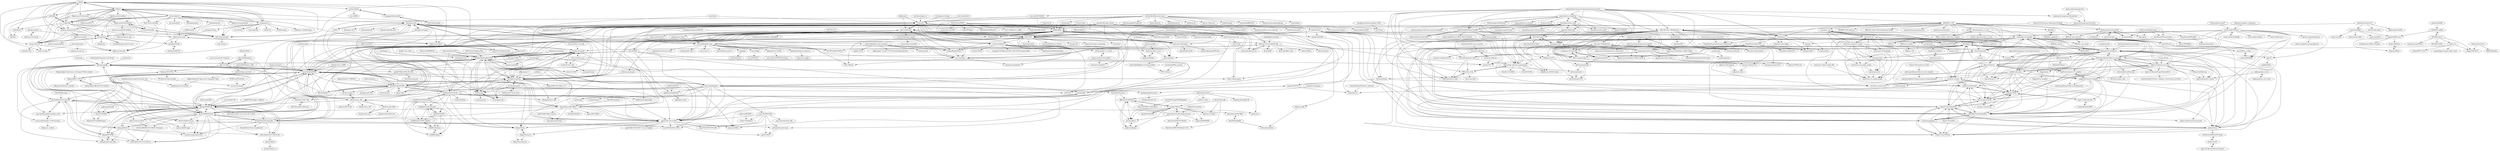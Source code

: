 digraph G {
"tcltk/tk" -> "tcltk/tcl"
"tcltk/tk" -> "tcltk/tklib"
"tcltk/tk" -> "tcltk/tcllib"
"tcltk/tk" -> "andreas-kupries/critcl"
"tcltk/tk" -> "tclssg/tclssg"
"tcltk/tk" -> "ActiveState/teapot"
"tcltk/tk" -> "tcltk/thread"
"tcltk/tk" -> "flightaware/Tcl-bounties"
"tcltk/tk" -> "petasis/tkdnd"
"tcltk/tk" -> "auriocus/VecTcl"
"tcltk/tk" -> "ray2501/Tcl-Related-Link"
"tcltk/tk" -> "flightaware/cpptcl"
"rochus-keller/Oberon" -> "bbcb/bbcp"
"rochus-keller/Oberon" -> "andreaspirklbauer/Oberon-extended"
"rochus-keller/Oberon" -> "kekcleader/FreeOberon"
"rochus-keller/Oberon" -> "oberon-lang/specification"
"rochus-keller/Oberon" -> "BlackBoxCenter/blackbox"
"rochus-keller/Oberon" -> "rochus-keller/Smalltalk" ["e"=1]
"rochus-keller/Oberon" -> "vladfolts/oberonjs"
"rochus-keller/Oberon" -> "vishapoberon/compiler"
"rochus-keller/Oberon" -> "rochus-keller/LjTools" ["e"=1]
"rochus-keller/Oberon" -> "aixp/O7"
"rochus-keller/Oberon" -> "redstar/m2lang"
"rochus-keller/Oberon" -> "pdewacht/oberon-risc-emu"
"rochus-keller/Oberon" -> "k-john-gough/gpcp"
"rochus-keller/Oberon" -> "AntKrotov/oberon-07-compiler"
"rochus-keller/Oberon" -> "rochus-keller/Luon"
"leuat/TRSE" -> "Fabrizio-Caruso/CROSS-LIB" ["e"=1]
"simh/simh" -> "open-simh/simh"
"simh/simh" -> "PDP-10/its"
"simh/simh" -> "DoctorWkt/pdp7-unix"
"simh/simh" -> "TomHarte/CLK" ["e"=1]
"simh/simh" -> "j-hoppe/BlinkenBone"
"simh/simh" -> "rricharz/Tek4010"
"simh/simh" -> "EtchedPixels/FUZIX"
"simh/simh" -> "z88dk/z88dk"
"simh/simh" -> "lenticularis39/axpbox"
"simh/simh" -> "rcornwell/sims"
"simh/simh" -> "dspinellis/unix-history-repo" ["e"=1]
"simh/simh" -> "cc65/cc65" ["e"=1]
"simh/simh" -> "ghaerr/elks" ["e"=1]
"simh/simh" -> "MockbaTheBorg/RunCPM"
"simh/simh" -> "SDL-Hercules-390/hyperion"
"BrianSidebotham/arm-tutorial-rpi" -> "fbergama/pigfx" ["e"=1]
"fdivitto/FabGL" -> "MockbaTheBorg/RunCPM" ["e"=1]
"fdivitto/FabGL" -> "fbergama/pigfx" ["e"=1]
"fdivitto/FabGL" -> "EtchedPixels/FUZIX" ["e"=1]
"fdivitto/FabGL" -> "wwarthen/RomWBW" ["e"=1]
"ghaerr/elks" -> "EtchedPixels/FUZIX" ["e"=1]
"ghaerr/elks" -> "davidgiven/cpmish" ["e"=1]
"ghaerr/elks" -> "davidgiven/ack" ["e"=1]
"samanL33T/Awesome-Mainframe-Hacking" -> "hacksomeheavymetal/zOS" ["e"=1]
"samanL33T/Awesome-Mainframe-Hacking" -> "FuzzyMainframes/Awesome-Mainframes" ["e"=1]
"samanL33T/Awesome-Mainframe-Hacking" -> "mainframed/Enumeration" ["e"=1]
"hsoft/collapseos" -> "EtchedPixels/FUZIX" ["e"=1]
"rsanchovilla/SimH_cpanel" -> "rcornwell/sims"
"rsanchovilla/SimH_cpanel" -> "rcornwell/microsim360"
"rricharz/Tek4010" -> "rricharz/pidp11-2.11bsd"
"rricharz/Tek4010" -> "jonbstanley/Tek405xEmulator"
"rricharz/Tek4010" -> "j-hoppe/BlinkenBone"
"rricharz/Tek4010" -> "rricharz/Tu56"
"rricharz/Tek4010" -> "obsolescence/pidp11"
"rricharz/Tek4010" -> "open-simh/simh"
"rricharz/Tek4010" -> "obsolescence/pidp10"
"rricharz/Tek4010" -> "rcornwell/sims"
"rricharz/Tek4010" -> "prirun/p50em"
"rricharz/Tek4010" -> "udo-munk/z80pack"
"rricharz/Tek4010" -> "mmcgraw74/Tektronix-4051-4052-4054-Program-Files"
"superzazu/8080" -> "superzazu/invaders"
"superzazu/8080" -> "begoon/i8080-core"
"superzazu/8080" -> "superzazu/6502"
"superzazu/8080" -> "superzazu/z80"
"azac/cobol-on-wheelchair" -> "IonicaBizau/node-cobol"
"azac/cobol-on-wheelchair" -> "ThePrimeagen/CHADstack" ["e"=1]
"azac/cobol-on-wheelchair" -> "ajlopez/CobolScript"
"azac/cobol-on-wheelchair" -> "neopragma/cobol-unit-test"
"azac/cobol-on-wheelchair" -> "OpenCobolIDE/OpenCobolIDE"
"azac/cobol-on-wheelchair" -> "mapmeld/fortran-machine" ["e"=1]
"azac/cobol-on-wheelchair" -> "IonicaBizau/node.cobol"
"azac/cobol-on-wheelchair" -> "Apress/beg-cobol-for-programmers"
"azac/cobol-on-wheelchair" -> "jiuweigui/cobol"
"azac/cobol-on-wheelchair" -> "addinall/COBWEB"
"azac/cobol-on-wheelchair" -> "minexew/Shrine" ["e"=1]
"leomil72/LM80C" -> "jblang/TMS9918A"
"leomil72/LM80C" -> "wwarthen/RomWBW"
"leomil72/LM80C" -> "MatthewWCook/Z80Project"
"redcode/Z80" -> "z88dk/z88dk" ["e"=1]
"redcode/Z80" -> "MockbaTheBorg/RunCPM" ["e"=1]
"redcode/Z80" -> "udo-munk/z80pack" ["e"=1]
"redcode/Z80" -> "wwarthen/RomWBW" ["e"=1]
"redcode/Z80" -> "agn453/HI-TECH-Z80-C" ["e"=1]
"redcode/Z80" -> "SuperFabius/Z80-MBC2" ["e"=1]
"floooh/chips" -> "z88dk/z88dk" ["e"=1]
"skiselev/easy_z80" -> "skiselev/zeta_sbc"
"skiselev/easy_z80" -> "skiselev/Z80-512K"
"skiselev/easy_z80" -> "skiselev/omega" ["e"=1]
"skiselev/easy_z80" -> "skiselev/radio-86rk"
"skiselev/easy_z80" -> "skiselev/tiny_z80"
"skiselev/easy_z80" -> "wwarthen/RomWBW"
"skiselev/easy_z80" -> "jblang/TMS9918A"
"skiselev/easy_z80" -> "SuperFabius/Z80-MBC2"
"Dotneteer/spectnetide" -> "z88dk/z88dk" ["e"=1]
"chernandezba/zesarux" -> "z88dk/z88dk" ["e"=1]
"chernandezba/zesarux" -> "Fabrizio-Caruso/CROSS-LIB" ["e"=1]
"tcltk/tcl" -> "tcltk/tk"
"tcltk/tcl" -> "tcltk/tcllib"
"tcltk/tcl" -> "msteveb/jimtcl"
"tcltk/tcl" -> "ActiveState/tdk"
"tcltk/tcl" -> "tcltk/tklib"
"tcltk/tcl" -> "flightaware/Tcl-bounties"
"tcltk/tcl" -> "zserge/partcl"
"tcltk/tcl" -> "ActiveState/teapot"
"tcltk/tcl" -> "andreas-kupries/critcl"
"tcltk/tcl" -> "flightaware/cpptcl"
"tcltk/tcl" -> "tclssg/tclssg"
"tcltk/tcl" -> "flightaware/tclreadline"
"tcltk/tcl" -> "Dash-OS/tcl-modules"
"tcltk/tcl" -> "flightaware/TclProDebug"
"tcltk/tcl" -> "auriocus/VecTcl"
"OpenCobolIDE/OpenCobolIDE" -> "Martinfx/Cobol"
"OpenCobolIDE/OpenCobolIDE" -> "Apress/beg-cobol-for-programmers"
"OpenCobolIDE/OpenCobolIDE" -> "IonicaBizau/node-cobol"
"OpenCobolIDE/OpenCobolIDE" -> "TypeCobolTeam/TypeCobol"
"OpenCobolIDE/OpenCobolIDE" -> "opensourcecobol/opensource-cobol"
"OpenCobolIDE/OpenCobolIDE" -> "OpenCobolIDE/GnuCOBOL-Win32-MinGW"
"OpenCobolIDE/OpenCobolIDE" -> "HackEdit/pyhackedit"
"mvslovers/brexx370" -> "wfjm/herc-tools"
"wduquette/molt" -> "cbiffle/remolt"
"paladin-t/my_basic" -> "MockbaTheBorg/RunCPM" ["e"=1]
"flightaware/cpptcl" -> "ray2501/Tcl-Related-Link"
"flightaware/cpptcl" -> "RubyLane/rl_json"
"1801BM1/cpu11" -> "1801BM1/k1801"
"1801BM1/cpu11" -> "1801BM1/vm80a"
"1801BM1/cpu11" -> "wfjm/w11"
"1801BM1/cpu11" -> "j-hoppe/MACRO11"
"1801BM1/cpu11" -> "purplesyringa/PDPy11"
"skiselev/omega" -> "skiselev/easy_z80" ["e"=1]
"opensourcecobol/opensource-cobol" -> "opensourcecobol/Open-COBOL-ESQL-4j"
"opensourcecobol/opensource-cobol" -> "opensourcecobol/opensourcecobol4j"
"opensourcecobol/opensource-cobol" -> "opensourcecobol/Open-COBOL-ESQL"
"hercules-390/hyperion" -> "rbowler/spinhawk"
"hercules-390/hyperion" -> "SDL-Hercules-390/hyperion"
"hercules-390/hyperion" -> "mvslovers/brexx370"
"hercules-390/hyperion" -> "s390guy/SATK"
"hercules-390/hyperion" -> "Hercules-Aethra/aethra"
"hercules-390/hyperion" -> "MVS-sysgen/sysgen"
"hercules-390/hyperion" -> "s390guy/vm370"
"hercules-390/hyperion" -> "racingmars/virtual1403"
"zowe/zowe-cli" -> "zowe/imperative"
"zowe/zowe-cli" -> "zowe/community"
"zowe/zowe-cli" -> "zowe/zowe-cli-sample-plugin"
"zowe/zowe-cli" -> "zowe/zowe-explorer-vscode"
"zowe/zowe-cli" -> "zowe/docs-site"
"zowe/zowe-cli" -> "zowe/zowe-client-python-sdk"
"zowe/zowe-cli" -> "zowe/api-layer"
"zowe/zowe-cli" -> "zowe/zowe-cli-ftp-plugin"
"zowe/zowe-cli" -> "zowe/zowe-cli-sample-scripts"
"zowe/zowe-cli" -> "zowe/zowe.github.io"
"IBM/kubernetes-cobol" -> "IBM/cobol-is-fun"
"pruten/shoebill" -> "lisper/emulator-sun-2" ["e"=1]
"pruten/shoebill" -> "philpem/freebee" ["e"=1]
"roelandjansen/pcmos386v501" -> "davidgiven/cpmish" ["e"=1]
"roelandjansen/pcmos386v501" -> "PDP-10/its" ["e"=1]
"adriancable/8086tiny" -> "MockbaTheBorg/RunCPM" ["e"=1]
"jsdf/pce" -> "davidgiven/cpmish" ["e"=1]
"zowe/zowe-explorer-vscode" -> "zowe/zowe-cli"
"zowe/zowe-explorer-vscode" -> "zowe/imperative"
"zowe/zowe-explorer-vscode" -> "zowe/zowe-cli-sample-scripts"
"zowe/zowe-explorer-vscode" -> "zowe/zowe-cli-sample-plugin"
"zowe/zowe-explorer-vscode" -> "zowe/api-layer"
"zowe/zowe-explorer-vscode" -> "zowe/community"
"zowe/zowe-explorer-vscode" -> "zowe/docs-site"
"zowe/zowe-explorer-vscode" -> "zowe/zowe-cli-ftp-plugin"
"1801BM1/vm80a" -> "1801BM1/cpu11"
"1801BM1/vm80a" -> "begoon/i8080-core"
"msteveb/jimtcl" -> "zserge/partcl"
"msteveb/jimtcl" -> "tcltk/tcllib"
"msteveb/jimtcl" -> "tcltk/tcl"
"msteveb/jimtcl" -> "tclssg/tclssg"
"msteveb/jimtcl" -> "andreas-kupries/critcl"
"msteveb/jimtcl" -> "Dash-OS/tcl-modules"
"msteveb/jimtcl" -> "flightaware/speedtables"
"msteveb/jimtcl" -> "davidgiven/ack"
"msteveb/jimtcl" -> "auriocus/VecTcl"
"msteveb/jimtcl" -> "ActiveState/teapot"
"msteveb/jimtcl" -> "RubyLane/rl_json"
"msteveb/jimtcl" -> "jtcl-project/jtcl"
"msteveb/jimtcl" -> "wduquette/molt"
"msteveb/jimtcl" -> "dbohdan/jimhttp"
"msteveb/jimtcl" -> "apnadkarni/ruff"
"vdudouyt/minipro" -> "RC2014Z80/RC2014" ["e"=1]
"vdudouyt/minipro" -> "wwarthen/RomWBW" ["e"=1]
"gdevic/A-Z80" -> "gdevic/Z80Explorer"
"gdevic/A-Z80" -> "Obijuan/Z80-FPGA"
"gdevic/A-Z80" -> "wwarthen/RomWBW"
"gdevic/A-Z80" -> "mikestir/fpga-spectrum"
"gdevic/A-Z80" -> "hutch31/tv80"
"congdm/Patchouli-Compiler" -> "Oleg-N-Cher/OfrontPlus"
"congdm/Patchouli-Compiler" -> "Oleg-N-Cher/CPfront"
"congdm/Patchouli-Compiler" -> "Vostok-space/vostok"
"congdm/Patchouli-Compiler" -> "AntKrotov/oberon-07-compiler"
"congdm/Patchouli-Compiler" -> "Spirit-of-Oberon/oo2c"
"congdm/Patchouli-Compiler" -> "BlackBoxCenter/blackbox"
"congdm/Patchouli-Compiler" -> "jtempl/ofront"
"congdm/Patchouli-Compiler" -> "andreaspirklbauer/Oberon-building-tools"
"hrvach/espple" -> "mengstr/cpm8266" ["e"=1]
"vhelin/wla-dx" -> "z88dk/z88dk" ["e"=1]
"brouhaha/cpm22" -> "davidgiven/cpmish"
"brouhaha/cpm22" -> "TomHarte/CP-M-for-OS-X"
"brouhaha/cpm22" -> "ivanizag/iz-cpm"
"brouhaha/cpm22" -> "jhallen/cpm"
"davidgiven/cpmish" -> "MockbaTheBorg/RunCPM"
"davidgiven/cpmish" -> "wwarthen/RomWBW"
"davidgiven/cpmish" -> "agn453/HI-TECH-Z80-C"
"davidgiven/cpmish" -> "davidgiven/cpm65"
"davidgiven/cpmish" -> "brouhaha/cpm22"
"davidgiven/cpmish" -> "jhallen/cpm"
"davidgiven/cpmish" -> "davidgiven/ack"
"davidgiven/cpmish" -> "MiguelVis/te"
"davidgiven/cpmish" -> "jblang/bbcbasic-z80"
"davidgiven/cpmish" -> "ivanizag/iz-cpm"
"davidgiven/cpmish" -> "hperaza/ZSM4"
"davidgiven/cpmish" -> "EtchedPixels/FUZIX"
"davidgiven/cpmish" -> "feilipu/NASCOM_BASIC_4.7"
"davidgiven/cpmish" -> "z88dk/z88dk"
"davidgiven/cpmish" -> "SuperFabius/Z80-MBC2"
"lisper/emulator-sun-2" -> "philpem/freebee"
"lisper/emulator-sun-2" -> "prirun/p50em"
"bluewaysw/pcgeos" -> "davidgiven/cpmish" ["e"=1]
"zowe/community" -> "zowe/zac"
"zowe/community" -> "zowe/docs-site"
"zowe/community" -> "zowe/zowe-cli"
"zowe/community" -> "zowe/zss"
"zowe/community" -> "zowe/api-layer"
"auriocus/VecTcl" -> "flightaware/tcl.gd"
"auriocus/VecTcl" -> "auriocus/ukaz"
"auriocus/VecTcl" -> "tclssg/tclssg"
"auriocus/VecTcl" -> "ambaker1/Tin"
"skiselev/micro_8088" -> "wwarthen/RomWBW" ["e"=1]
"skiselev/micro_8088" -> "skiselev/easy_z80" ["e"=1]
"feilipu/yaz180" -> "obiwanjacobi/Zalt"
"udo-munk/z80pack" -> "agn453/HI-TECH-Z80-C"
"udo-munk/z80pack" -> "thehighnibble/firmware"
"udo-munk/z80pack" -> "MockbaTheBorg/RunCPM"
"udo-munk/z80pack" -> "EtchedPixels/EmulatorKit"
"udo-munk/z80pack" -> "ogdenpm/intel80tools"
"udo-munk/z80pack" -> "Laci1953/RTM-Z80"
"udo-munk/z80pack" -> "jhallen/cpm"
"udo-munk/z80pack" -> "MiguelVis/te"
"udo-munk/z80pack" -> "codesmythe/zmtx-zmrx"
"udo-munk/z80pack" -> "TimothyPMann/xtrs"
"udo-munk/z80pack" -> "jblang/TMS9918A"
"udo-munk/z80pack" -> "RC2014Z80/RC2014"
"udo-munk/z80pack" -> "Laci1953/RC2014-CPM"
"hrvach/fpg1" -> "hrvach/EDSAC"
"openmainframeproject/tac" -> "openmainframeproject/foundation"
"openmainframeproject/tac" -> "openmainframeproject/artwork"
"SuperFabius/Z80-MBC2" -> "eprive/Z80-MBC3"
"SuperFabius/Z80-MBC2" -> "wwarthen/RomWBW"
"SuperFabius/Z80-MBC2" -> "SuperFabius/Z80-MBC"
"SuperFabius/Z80-MBC2" -> "agn453/Z80-MBC2-master"
"SuperFabius/Z80-MBC2" -> "michalin/ZX2020"
"SuperFabius/Z80-MBC2" -> "RC2014Z80/picoterm"
"SuperFabius/Z80-MBC2" -> "agn453/HI-TECH-Z80-C"
"SuperFabius/Z80-MBC2" -> "RC2014Z80/RC2014"
"SuperFabius/Z80-MBC2" -> "skiselev/easy_z80"
"SuperFabius/Z80-MBC2" -> "SupraJames/z80-mbc2"
"pdewacht/oberon-risc-emu" -> "andreaspirklbauer/Oberon-extended"
"pdewacht/oberon-risc-emu" -> "pdewacht/project-norebo"
"pdewacht/oberon-risc-emu" -> "bbcb/bbcp"
"pdewacht/oberon-risc-emu" -> "schierlm/OberonEmulator"
"pdewacht/oberon-risc-emu" -> "vishapoberon/compiler"
"pdewacht/oberon-risc-emu" -> "vladfolts/oberonjs"
"pdewacht/oberon-risc-emu" -> "congdm/Patchouli-Compiler"
"pdewacht/oberon-risc-emu" -> "BlackBoxCenter/blackbox"
"pdewacht/oberon-risc-emu" -> "fzipp/oberon"
"pdewacht/oberon-risc-emu" -> "kekcleader/FreeOberon"
"pdewacht/oberon-risc-emu" -> "Spirit-of-Oberon/ProjectOberon2013"
"pdewacht/oberon-risc-emu" -> "MGreim/ultiboberon"
"pdewacht/oberon-risc-emu" -> "jtempl/ofront"
"pdewacht/oberon-risc-emu" -> "Spivoxity/obc-3"
"pdewacht/oberon-risc-emu" -> "adimetrius/Herschel"
"EtchedPixels/EmulatorKit" -> "wwarthen/RomWBW"
"EtchedPixels/EmulatorKit" -> "electrified/rc2014-82c55-ide"
"EtchedPixels/EmulatorKit" -> "jblang/TMS9918A"
"EtchedPixels/EmulatorKit" -> "RC2014Z80/RC2014"
"EtchedPixels/EmulatorKit" -> "Laci1953/RC2014-CPM"
"EtchedPixels/EmulatorKit" -> "jblang/z80ctrl"
"EtchedPixels/EmulatorKit" -> "EtchedPixels/Fuzix-Compiler-Kit"
"EtchedPixels/EmulatorKit" -> "ancientcomputing/rc2014"
"EtchedPixels/EmulatorKit" -> "codesmythe/zmtx-zmrx"
"electrified/rc2014-82c55-ide" -> "skiselev/flock"
"jblang/TMS9918A" -> "jblang/SN76489"
"jblang/TMS9918A" -> "electrified/rc2014-ym2149"
"jblang/TMS9918A" -> "RC2014Z80/RC2014"
"jblang/TMS9918A" -> "jblang/z80ctrl"
"jblang/TMS9918A" -> "ancientcomputing/rc2014"
"jblang/TMS9918A" -> "wwarthen/RomWBW"
"jblang/TMS9918A" -> "EtchedPixels/EmulatorKit"
"jblang/TMS9918A" -> "jblang/GameController"
"jblang/TMS9918A" -> "electrified/rc2014-82c55-ide"
"jblang/TMS9918A" -> "dinoboards/yellow-msx-series-for-rc2014"
"jblang/TMS9918A" -> "maccasoft/propeller-graphics-card"
"jblang/TMS9918A" -> "leomil72/LM80C"
"jblang/TMS9918A" -> "electrified/rc2014-ds1302-rtc"
"level44/design-patterns-in-tcl" -> "tclssg/tclssg"
"apuder/TRS-IO" -> "apuder/PocketTRS"
"apuder/TRS-IO" -> "TJBChris/FreHDDisk"
"apuder/TRS-IO" -> "veco/FreHDv1"
"apuder/TRS-IO" -> "pski/trsnic"
"apuder/TRS-IO" -> "calphool/TRS80MXS"
"apuder/TRS-IO" -> "misterblack1/trs80-diagnosticrom"
"apuder/TRS-IO" -> "hallorant/bigmit"
"apuder/TRS-IO" -> "qbarnes/cw2dmk"
"redstar/m2lang" -> "trijezdci/MOTTO"
"redstar/m2lang" -> "dvdagaev/Mob"
"rricharz/pidp11-2.11bsd" -> "chasecovello/211bsd-pidp11"
"excelsior-oss/xds" -> "excelsior-oss/xds-2.60"
"excelsior-oss/xds" -> "dvdagaev/Mob"
"excelsior-oss/xds" -> "adimetrius/Herschel"
"excelsior-oss/xds" -> "Vostok-space/vostok"
"excelsior-oss/xds" -> "bbcb/bbcp"
"excelsior-oss/xds" -> "excelsior-oss/xds-ide"
"excelsior-oss/xds" -> "m2sf/m2sharp"
"zowe/api-layer" -> "zowe/imperative"
"zowe/api-layer" -> "zowe/community"
"zowe/api-layer" -> "zowe/zowe-cli-sample-plugin"
"zowe/api-layer" -> "zowe/zowe-cli-sample-scripts"
"jiuweigui/cobol" -> "Martinfx/Cobol"
"jiuweigui/cobol" -> "neopragma/cobol-unit-test"
"jiuweigui/cobol" -> "Apress/beg-cobol-for-programmers"
"maccasoft/propeller-vt100-terminal" -> "maccasoft/propeller-graphics-card"
"maccasoft/propeller-vt100-terminal" -> "feilipu/ux_module"
"IBM/dbb" -> "IBM/dbb-zappbuild"
"Spirit-of-Oberon/ProjectOberon2013" -> "andreaspirklbauer/Oberon-extended"
"Spirit-of-Oberon/ProjectOberon2013" -> "GunterMueller/N.Wirth_Compiler_Construction_Archived"
"puremourning/TclProDebug" -> "RubyLane/parse_args"
"trijezdci/MOCKA" -> "trijezdci/m2cc"
"hacksomeheavymetal/zOS" -> "ayoul3/cicspwn"
"hacksomeheavymetal/zOS" -> "lnlyssg/zos"
"hacksomeheavymetal/zOS" -> "IBM/zos-tools-and-toys"
"hacksomeheavymetal/zOS" -> "v-p-b/bigiron"
"hacksomeheavymetal/zOS" -> "sensepost/birp"
"PerryWerneck/pw3270" -> "PerryWerneck/lib3270"
"PerryWerneck/pw3270" -> "racingmars/go3270"
"PerryWerneck/pw3270" -> "racingmars/proxy3270"
"PerryWerneck/pw3270" -> "moshix/zlinux"
"PerryWerneck/pw3270" -> "MVS-sysgen/sysgen"
"PerryWerneck/pw3270" -> "racingmars/virtual1403"
"victorshinya/awesome-ibmcloud" -> "FuzzyMainframes/Awesome-Mainframes" ["e"=1]
"ActiveState/teapot" -> "ActiveState/tdk"
"ActiveState/teapot" -> "ecky-l/tloona"
"ActiveState/teapot" -> "flightaware/TclProDebug"
"schierlm/OberonEmulator" -> "BlackBoxCenter/blackbox"
"schierlm/OberonEmulator" -> "MGreim/riscpas_repo"
"FPGAwars/Collection-Jedi" -> "cavearr/icecrystal"
"lowobservable/coax" -> "moshix/UTS"
"lowobservable/coax" -> "lowobservable/oec"
"lowobservable/coax" -> "lowobservable/pytn3270"
"GunterMueller/OBNC" -> "Spirit-of-Oberon/oo2c"
"Spirit-of-Oberon/Oberon07akron1" -> "dcwbrown/O7"
"lboasso/oberonc" -> "jtempl/ofront"
"lboasso/oberonc" -> "andreaspirklbauer/Oberon-extended"
"lboasso/oberonc" -> "bbcb/bbcp"
"lboasso/oberonc" -> "AntKrotov/oberon-07-compiler"
"lboasso/oberonc" -> "vishapoberon/compiler"
"lboasso/oberonc" -> "congdm/Patchouli-Compiler"
"lboasso/oberonc" -> "k-john-gough/gpcp"
"lboasso/oberonc" -> "kekcleader/FreeOberon"
"lboasso/oberonc" -> "Oleg-N-Cher/CPfront"
"lboasso/oberonc" -> "Oleg-N-Cher/OfrontPlus"
"lboasso/oberonc" -> "Vostok-space/vostok"
"lboasso/oberonc" -> "BlackBoxCenter/blackbox"
"lboasso/oberonc" -> "fzipp/oberon"
"IBM/zos-tools-and-toys" -> "IBM/ibm_zos_zosmf"
"GunterMueller/Modula-2_Libraries" -> "trijezdci/m2cc"
"AntKrotov/oberon-07-compiler" -> "congdm/Patchouli-Compiler"
"AntKrotov/oberon-07-compiler" -> "Vostok-space/vostok"
"ActiveState/tdk" -> "ActiveState/teapot"
"ActiveState/tdk" -> "flightaware/TclProDebug"
"ActiveState/tdk" -> "tclssg/tclssg"
"maccasoft/propeller-graphics-card" -> "maccasoft/propeller-vt100-terminal"
"maccasoft/propeller-graphics-card" -> "electrified/rc2014-ym2149"
"jblang/SN76489" -> "jblang/GameController"
"jblang/SN76489" -> "electrified/rc2014-ym2149"
"jblang/SN76489" -> "electrified/rc2014-ds1302-rtc"
"jblang/SN76489" -> "jblang/TMS9918A"
"thehighnibble/firmware" -> "thehighnibble/vt132"
"openmainframeproject-internship/resources" -> "zowe/zac"
"lowobservable/oec" -> "lowobservable/coax"
"lowobservable/oec" -> "moshix/UTS"
"moshix/kicks" -> "moshix/mvs38dasm"
"moshix/kicks" -> "moshix/vsam"
"moshix/mvs38dasm" -> "moshix/osvs2src"
"wfjm/mvs38j-langtest" -> "wfjm/herc-tools"
"apnadkarni/ruff" -> "mittelmark/DGTcl"
"jblang/z80ctrl" -> "jblang/SN76489"
"jblang/z80ctrl" -> "electrified/rc2014-ds1302-rtc"
"jblang/z80ctrl" -> "ancientcomputing/rc2014"
"jblang/z80ctrl" -> "jblang/GameController"
"jblang/z80ctrl" -> "jblang/TMS9918A"
"jblang/z80ctrl" -> "electrified/rc2014-82c55-ide"
"flightaware/scotty" -> "andreas-kupries/kettle"
"flightaware/scotty" -> "flightaware/tcl.gd"
"devhawala/mecaff" -> "devhawala/nicof"
"devhawala/mecaff" -> "devhawala/emx370"
"TimothyPMann/xtrs" -> "TJBChris/FreHDDisk"
"TimothyPMann/xtrs" -> "veco/FreHDv1"
"zowe/docs-site" -> "zowe/community"
"zowe/docs-site" -> "zowe/zac"
"zowe/docs-site" -> "zowe/zowe-cli"
"zowe/docs-site" -> "zowe/api-layer"
"kekcleader/oberon" -> "kekcleader/Karax"
"kekcleader/oberon" -> "adimetrius/Herschel"
"jblang/GameController" -> "jblang/SN76489"
"devhawala/nicof" -> "devhawala/emx370"
"zowe/zowe-cli-sample-scripts" -> "zowe/zowe-cli-sample-plugin"
"zowe/zowe-cli-sample-scripts" -> "zowe/imperative"
"zowe/zowe-cli-ftp-plugin" -> "zowe/zowe-cli-sample-plugin"
"zowe/imperative" -> "zowe/zowe-cli-sample-plugin"
"tcltk/thread" -> "tcltk/itcl"
"dspinellis/unix-history-repo" -> "simh/simh" ["e"=1]
"pmgagne/tkinterdnd2" -> "Eliav2/tkinterdnd2"
"pmgagne/tkinterdnd2" -> "petasis/tkdnd"
"rsta2/circle" -> "fbergama/pigfx" ["e"=1]
"dbohdan/sqawk" -> "tobimensch/termsql"
"dbohdan/sqawk" -> "tclssg/tclssg"
"MITDDC/zork" -> "PDP-10/its" ["e"=1]
"MITDDC/zork" -> "davidgiven/cpmish" ["e"=1]
"robhagemans/pcbasic" -> "MockbaTheBorg/RunCPM" ["e"=1]
"robhagemans/pcbasic" -> "davidgiven/cpmish" ["e"=1]
"robhagemans/pcbasic" -> "jhallen/cpm" ["e"=1]
"MiguelVis/te" -> "MiguelVis/mescc"
"MiguelVis/te" -> "agn453/HI-TECH-Z80-C"
"MiguelVis/te" -> "MiguelVis/samarux"
"jeffpar/pcjs" -> "open-simh/simh" ["e"=1]
"jeffpar/pcjs" -> "simh/simh" ["e"=1]
"rswier/swieros" -> "pdewacht/oberon-risc-emu" ["e"=1]
"rsta2/uspi" -> "fbergama/pigfx" ["e"=1]
"openmainframeproject/cobol-programming-course" -> "IonicaBizau/node-cobol"
"openmainframeproject/cobol-programming-course" -> "IBM/IBM-Z-zOS"
"openmainframeproject/cobol-programming-course" -> "IBM/cobol-is-fun"
"openmainframeproject/cobol-programming-course" -> "IBM/kubernetes-cobol"
"openmainframeproject/cobol-programming-course" -> "OpenCobolIDE/OpenCobolIDE"
"openmainframeproject/cobol-programming-course" -> "azac/cobol-on-wheelchair"
"openmainframeproject/cobol-programming-course" -> "Apress/beg-cobol-for-programmers"
"openmainframeproject/cobol-programming-course" -> "loveOSS/awesome-cobol"
"openmainframeproject/cobol-programming-course" -> "SDL-Hercules-390/hyperion"
"openmainframeproject/cobol-programming-course" -> "jiuweigui/cobol"
"openmainframeproject/cobol-programming-course" -> "microsoft/GW-BASIC" ["e"=1]
"openmainframeproject/cobol-programming-course" -> "neopragma/cobol-unit-test"
"openmainframeproject/cobol-programming-course" -> "Martinfx/Cobol"
"openmainframeproject/cobol-programming-course" -> "moshix/mvs"
"openmainframeproject/cobol-programming-course" -> "openmainframeproject/foundation"
"microsoft/GW-BASIC" -> "z88dk/z88dk" ["e"=1]
"microsoft/GW-BASIC" -> "simh/simh" ["e"=1]
"tobimensch/termsql" -> "dbohdan/sqawk"
"grappendorf/homecomputer-6502" -> "rjw57/buri" ["e"=1]
"jcs/progman" -> "lenticularis39/axpbox" ["e"=1]
"IBM/cobol-is-fun" -> "Apress/beg-cobol-for-programmers"
"IBM/cobol-is-fun" -> "IBM/kubernetes-cobol"
"IBM/cobol-is-fun" -> "exercism/cobol"
"Obijuan/RISC-V-FPGA" -> "Obijuan/Z80-FPGA"
"Obijuan/RISC-V-FPGA" -> "myTeachingURJC/2019-20-LAB-AO"
"Obijuan/RISC-V-FPGA" -> "Obijuan/nand2tetris-icestudio"
"opensourcecobol/opensourcecobol4j" -> "opensourcecobol/opensource-cobol"
"opensourcecobol/opensourcecobol4j" -> "opensourcecobol/Open-COBOL-ESQL-4j"
"opensourcecobol/opensourcecobol4j" -> "opensourcecobol/Open-COBOL-ESQL"
"opensourcecobol/opensourcecobol4j" -> "opensourcecobol/opensource-cobol-devel"
"andreas-kupries/critcl" -> "flightaware/tcl.gd"
"andreas-kupries/critcl" -> "auriocus/VecTcl"
"andreas-kupries/critcl" -> "flightaware/scotty"
"magiblot/turbo" -> "kekcleader/FreeOberon" ["e"=1]
"ansible-collections/ibm_zos_core" -> "ansible-collections/ibm_zos_ims"
"ansible-collections/ibm_zos_core" -> "IBM/z_ansible_collections_samples"
"ansible-collections/ibm_zos_core" -> "IBM/ibm_zos_zosmf"
"ansible-collections/ibm_zos_core" -> "zowe/community"
"jeffpar/pcjs.v1" -> "davidgiven/cpmish" ["e"=1]
"mist64/msbasic" -> "jblang/TMS9918A" ["e"=1]
"mist64/msbasic" -> "wwarthen/RomWBW" ["e"=1]
"mist64/msbasic" -> "davidgiven/cpm65" ["e"=1]
"BlackBoxCenter/blackbox" -> "Oleg-N-Cher/CPfront"
"BlackBoxCenter/blackbox" -> "Oleg-N-Cher/OfrontPlus"
"BlackBoxCenter/blackbox" -> "bbcb/bbcp"
"BlackBoxCenter/blackbox" -> "k-john-gough/gpcp"
"BlackBoxCenter/blackbox" -> "Spirit-of-Oberon/wirth-personal"
"BlackBoxCenter/blackbox" -> "dvdagaev/Mob"
"BlackBoxCenter/blackbox" -> "adimetrius/Herschel"
"agn453/HI-TECH-Z80-C" -> "MiguelVis/mescc"
"agn453/HI-TECH-Z80-C" -> "MiguelVis/te"
"agn453/HI-TECH-Z80-C" -> "hperaza/ZSM4"
"agn453/HI-TECH-Z80-C" -> "wwarthen/RomWBW"
"agn453/HI-TECH-Z80-C" -> "agn453/ZXCC"
"agn453/HI-TECH-Z80-C" -> "agn453/HI-TECH-Z80-C-Cross-Compiler"
"agn453/HI-TECH-Z80-C" -> "Laci1953/RC2014-CPM"
"agn453/HI-TECH-Z80-C" -> "agn453/UNZIP-CPM-Z80"
"MiguelVis/mescc" -> "MiguelVis/te"
"MiguelVis/mescc" -> "MiguelVis/samarux"
"ivanizag/iz-cpm" -> "jhallen/cpm"
"EtchedPixels/FUZIX" -> "ghaerr/elks" ["e"=1]
"EtchedPixels/FUZIX" -> "wwarthen/RomWBW"
"EtchedPixels/FUZIX" -> "z88dk/z88dk"
"EtchedPixels/FUZIX" -> "davidgiven/cpmish"
"EtchedPixels/FUZIX" -> "MockbaTheBorg/RunCPM"
"EtchedPixels/FUZIX" -> "davidgiven/FUZIX"
"EtchedPixels/FUZIX" -> "RC2014Z80/RC2014"
"EtchedPixels/FUZIX" -> "EtchedPixels/EmulatorKit"
"EtchedPixels/FUZIX" -> "Zeal8bit/Zeal-8-bit-OS"
"EtchedPixels/FUZIX" -> "fdivitto/FabGL" ["e"=1]
"EtchedPixels/FUZIX" -> "davidgiven/ack"
"EtchedPixels/FUZIX" -> "chettrick/uzics"
"EtchedPixels/FUZIX" -> "agn453/HI-TECH-Z80-C"
"EtchedPixels/FUZIX" -> "cc65/cc65" ["e"=1]
"EtchedPixels/FUZIX" -> "skiselev/omega" ["e"=1]
"floooh/v6502r" -> "gdevic/Z80Explorer" ["e"=1]
"gdevic/Z80Explorer" -> "gdevic/Z80Explorer_Z80"
"gdevic/Z80Explorer" -> "gdevic/A-Z80"
"gdevic/Z80Explorer" -> "Z80-Retro/2063-Z80"
"74hc595/Amethyst" -> "SuperFabius/Z80-MBC2" ["e"=1]
"bitfixer/bf-romulator" -> "misterblack1/trs80-diagnosticrom" ["e"=1]
"rochus-keller/Smalltalk" -> "rochus-keller/Oberon" ["e"=1]
"xantronix/tanzer" -> "ianka/mustache.tcl"
"xantronix/tanzer" -> "auriocus/ukaz"
"ThomasMertes/seed7" -> "rochus-keller/Oberon" ["e"=1]
"dbuchwald/6502" -> "jblang/TMS9918A" ["e"=1]
"neopragma/cobol-unit-test" -> "gbeine/COBOLUnit"
"neopragma/cobol-unit-test" -> "loveOSS/awesome-cobol"
"neopragma/cobol-unit-test" -> "Martinfx/Cobol"
"neopragma/cobol-unit-test" -> "openmainframeproject/cobol-check"
"neopragma/cobol-unit-test" -> "spgennard/vscode_cobol"
"neopragma/cobol-unit-test" -> "jiuweigui/cobol"
"prirun/p50em" -> "larsbrinkhoff/pdp10-its-disassembler"
"lenticularis39/axpbox" -> "gdwnldsKSC/es40"
"lenticularis39/axpbox" -> "JonathanBelanger/DECaxp"
"lenticularis39/axpbox" -> "open-simh/simh"
"andrastantos/cray-sim" -> "kej715/ack"
"andrastantos/cray-sim" -> "moshix/UTS"
"andrastantos/cray-sim" -> "prirun/p50em"
"FuzzyMainframes/Awesome-Mainframes" -> "s390guy/SATK"
"FuzzyMainframes/Awesome-Mainframes" -> "mvslovers/brexx370"
"74hc595/68k-nano" -> "electrified/rc2014-ym2149" ["e"=1]
"agn453/Z80-MBC2-master" -> "SupraJames/z80-mbc2"
"skiselev/radio-86rk" -> "skiselev/radio-86rk-rom"
"skiselev/radio-86rk" -> "skiselev/zeta_sbc"
"apuder/PocketTRS" -> "apuder/TRS-IO"
"philpem/freebee" -> "lisper/emulator-sun-2"
"IBM/dbb-zappbuild" -> "IBM/dbb"
"openmainframeproject/foundation" -> "openmainframeproject/artwork"
"RubyLane/rl_json" -> "flightaware/tcl.gd"
"RubyLane/rl_json" -> "flightaware/cpptcl"
"RubyLane/rl_json" -> "apnadkarni/ruff"
"Obijuan/Z80-FPGA" -> "cavearr/icecrystal"
"Obijuan/Z80-FPGA" -> "Obijuan/RISC-V-FPGA"
"Obijuan/Z80-FPGA" -> "FPGAwars/Collection-Jedi"
"tclssg/tclssg" -> "auriocus/VecTcl"
"tclssg/tclssg" -> "level44/design-patterns-in-tcl"
"tclssg/tclssg" -> "tobijk/caius"
"tclssg/tclssg" -> "apnadkarni/ruff"
"IBM/z_ansible_collections_samples" -> "IBM/zoau-samples"
"IBM/z_ansible_collections_samples" -> "ansible-collections/ibm_zos_core"
"IBM/z_ansible_collections_samples" -> "IBM/tnz"
"solbjorg/oberon-riscv" -> "solbjorg/oberon-riscv-emu"
"solbjorg/oberon-riscv" -> "pdewacht/project-norebo"
"anjennings/Tom80" -> "leomil72/LM80C"
"chasecovello/211bsd-pidp11" -> "rricharz/pidp11-2.11bsd"
"chasecovello/211bsd-pidp11" -> "obsolescence/pidp11"
"aixp/O7" -> "aixp/BlackBox"
"dvdagaev/Mob" -> "adimetrius/Herschel"
"dvdagaev/Mob" -> "Vostok-space/vostok"
"dvdagaev/Mob" -> "Spirit-of-Oberon/oo2c"
"adimetrius/Herschel" -> "dvdagaev/Mob"
"excelsior-oss/xds-2.60" -> "excelsior-oss/xds"
"sensepost/birp" -> "hacksomeheavymetal/zOS"
"myTeachingURJC/2019-20-LAB-AO" -> "Obijuan/RISC-V-FPGA"
"GrantMeStrength/TRS80gotek" -> "GmEsoft/TRS80_LSDOS631L"
"zigi/zigi" -> "s390guy/SATK"
"hperaza/RSX280" -> "mtdev79/z280emu"
"IBM/ibm_zos_zosmf" -> "IBM/zOSMF"
"hallorant/bigmit" -> "veco/FreHDv1"
"hallorant/bigmit" -> "TJBChris/FreHDDisk"
"zowe/zowe-client-python-sdk" -> "zowe/zowe-cli-sample-plugin"
"inmbolmie/5250_usb_converter" -> "lowobservable/coax"
"IBM/zoau-samples" -> "IBM/zos-util"
"solbjorg/oberon-riscv-emu" -> "solbjorg/oberon-riscv"
"c0pperdragon/ZX-Spectrum-Component-Video" -> "andykarpov/zx-ula-wxeda"
"petasis/tkdnd" -> "pmgagne/tkinterdnd2"
"petasis/tkdnd" -> "prs-de/ffidl"
"petasis/tkdnd" -> "ActiveState/teapot"
"jefftranter/6502" -> "davidgiven/cpm65" ["e"=1]
"jefftranter/6502" -> "jblang/TMS9918A" ["e"=1]
"vishapoberon/compiler" -> "BlackBoxCenter/blackbox"
"vishapoberon/compiler" -> "jtempl/ofront"
"vishapoberon/compiler" -> "kekcleader/FreeOberon"
"vishapoberon/compiler" -> "bbcb/bbcp"
"vishapoberon/compiler" -> "dvdagaev/Mob"
"vishapoberon/compiler" -> "Oleg-N-Cher/OfrontPlus"
"vishapoberon/compiler" -> "excelsior-oss/xds"
"vishapoberon/compiler" -> "Vostok-space/vostok"
"vishapoberon/compiler" -> "andreaspirklbauer/Oberon-extended"
"vishapoberon/compiler" -> "vladfolts/oberonjs"
"vishapoberon/compiler" -> "Spivoxity/obc-3"
"vishapoberon/compiler" -> "excelsior-oss/xds-2.60"
"vishapoberon/compiler" -> "k-john-gough/gpcp"
"vishapoberon/compiler" -> "pdewacht/oberon-risc-emu"
"vishapoberon/compiler" -> "lboasso/oberonc"
"virtualagc/virtualagc" -> "simh/simh" ["e"=1]
"larsbrinkhoff/terminal-simulator" -> "kidmirage/2-3-Scale-VT100-Terminal-Reproduction"
"larsbrinkhoff/terminal-simulator" -> "rcornwell/sims"
"larsbrinkhoff/terminal-simulator" -> "simh/simtools"
"larsbrinkhoff/terminal-simulator" -> "kgober/VT52"
"larsbrinkhoff/terminal-simulator" -> "j-hoppe/BlinkenBone"
"rbowler/spinhawk" -> "hercules-390/hyperion"
"visrealm/hbc-56" -> "jblang/TMS9918A" ["e"=1]
"TomHarte/CLK" -> "z88dk/z88dk" ["e"=1]
"TomHarte/CLK" -> "MockbaTheBorg/RunCPM" ["e"=1]
"TomHarte/CLK" -> "Fabrizio-Caruso/CROSS-LIB" ["e"=1]
"llvm-mos/llvm-mos" -> "davidgiven/cpm65" ["e"=1]
"llvm-mos/llvm-mos" -> "onnokort/semu-c64" ["e"=1]
"llvm-mos/llvm-mos" -> "Fabrizio-Caruso/CROSS-LIB" ["e"=1]
"llvm-mos/llvm-mos-sdk" -> "davidgiven/cpm65" ["e"=1]
"dzavalishin/phantomuserland" -> "kekcleader/FreeOberon" ["e"=1]
"dhansel/ArduinoFDC" -> "MiguelVis/te" ["e"=1]
"dhansel/ArduinoFDC" -> "MockbaTheBorg/RunCPM" ["e"=1]
"dhansel/ArduinoFDC" -> "agn453/HI-TECH-Z80-C" ["e"=1]
"jserv/unix-v1" -> "DoctorWkt/pdp7-unix" ["e"=1]
"Eliav2/tkinterdnd2" -> "pmgagne/tkinterdnd2"
"Laci1953/RTM-Z80" -> "mtdev79/z280emu"
"Laci1953/RTM-Z80" -> "Laci1953/RC2014-CPM"
"Laci1953/RTM-Z80" -> "agn453/UNZIP-CPM-Z80"
"Laci1953/RTM-Z80" -> "agn453/HI-TECH-Z80-C"
"Laci1953/RTM-Z80" -> "agn453/ZXCC"
"Laci1953/RTM-Z80" -> "jayacotton/inettools-z80"
"Laci1953/RTM-Z80" -> "codesmythe/zmtx-zmrx"
"ncb85/SmallC-85" -> "ogdenpm/intel80tools"
"davidgiven/ack" -> "davidgiven/cpmish"
"davidgiven/ack" -> "davidgiven/cowgol"
"davidgiven/ack" -> "tkchia/gcc-ia16" ["e"=1]
"davidgiven/ack" -> "vishapoberon/compiler"
"davidgiven/ack" -> "jhallen/cpm"
"davidgiven/ack" -> "lkundrak/dev86" ["e"=1]
"davidgiven/ack" -> "modula3/cm3"
"davidgiven/ack" -> "agn453/HI-TECH-Z80-C"
"davidgiven/ack" -> "dmsc/emu2" ["e"=1]
"davidgiven/ack" -> "ogdenpm/intel80tools"
"davidgiven/ack" -> "sblendorio/gorilla-cpm"
"davidgiven/ack" -> "trijezdci/MOCKA"
"davidgiven/ack" -> "z88dk/z88dk"
"davidgiven/ack" -> "drh/lcc" ["e"=1]
"davidgiven/ack" -> "MockbaTheBorg/RunCPM"
"Oleg-N-Cher/XDev" -> "Oleg-N-Cher/OfrontPlus"
"Oleg-N-Cher/XDev" -> "Oleg-N-Cher/CPfront"
"Oleg-N-Cher/XDev" -> "jtempl/ofront"
"oberon-lang/specification" -> "oberon-lang/oberon-lang.github.io"
"fzipp/oberon" -> "fzipp/oberon-compiler"
"pkimpel/retro-b5500" -> "retro-software/B5500-software"
"Z80-Retro/2063-Z80" -> "Z80-Retro/2063-Z80-cpm"
"zompiexx/wargames" -> "thehighnibble/firmware"
"lkesteloot/trs80" -> "RetroStack/TRS-80-Model-I-G-E1"
"lkesteloot/trs80" -> "apuder/TRS-IO"
"lkesteloot/trs80" -> "qbarnes/cw2dmk"
"s390guy/vm370" -> "devhawala/mecaff"
"s390guy/vm370" -> "devhawala/emx370"
"s390guy/vm370" -> "moshix/UTS"
"MVS-sysgen/sysgen" -> "racingmars/virtual1403"
"MVS-sysgen/sysgen" -> "mvslovers/brexx370"
"mridoni/gix" -> "mridoni/gixsql"
"TJBChris/FreHDDisk" -> "hallorant/bigmit"
"TJBChris/FreHDDisk" -> "GmEsoft/TRS80_LSDOS631L"
"TJBChris/FreHDDisk" -> "veco/FreHDv1"
"TJBChris/FreHDDisk" -> "apuder/TRS-IO"
"racingmars/go3270" -> "racingmars/proxy3270"
"racingmars/go3270" -> "racingmars/virtual1403"
"racingmars/go3270" -> "devhawala/mecaff"
"moshix/UTS" -> "devhawala/nicof"
"Project-Oberon/Source-Code" -> "andreaspirklbauer/Oberon-retro-compiler"
"veco/FreHDv1" -> "hallorant/bigmit"
"moshix/osvs2src" -> "moshix/mvs38dasm"
"IBM/ibm_zosmf" -> "IBM/zOSMF"
"andreaspirklbauer/Oberon-retro-compiler" -> "andreaspirklbauer/Oberon-generic-heap-allocation"
"sam-astro/Astro8-Computer" -> "gdevic/A-Z80" ["e"=1]
"larsbrinkhoff/awesome-cpus" -> "larsbrinkhoff/lbForth" ["e"=1]
"larsbrinkhoff/awesome-cpus" -> "floooh/chips" ["e"=1]
"larsbrinkhoff/awesome-cpus" -> "z88dk/z88dk"
"larsbrinkhoff/awesome-cpus" -> "TomHarte/CLK" ["e"=1]
"larsbrinkhoff/awesome-cpus" -> "simh/simh"
"larsbrinkhoff/awesome-cpus" -> "plasma-disassembler/plasma" ["e"=1]
"larsbrinkhoff/awesome-cpus" -> "intelxed/xed" ["e"=1]
"larsbrinkhoff/awesome-cpus" -> "PDP-10/its"
"larsbrinkhoff/awesome-cpus" -> "mntmn/amiga2000-gfxcard" ["e"=1]
"larsbrinkhoff/awesome-cpus" -> "EtchedPixels/FUZIX"
"larsbrinkhoff/awesome-cpus" -> "philburk/pforth" ["e"=1]
"larsbrinkhoff/awesome-cpus" -> "darklife/darkriscv" ["e"=1]
"larsbrinkhoff/awesome-cpus" -> "aolofsson/oh" ["e"=1]
"larsbrinkhoff/awesome-cpus" -> "Harvey-OS/harvey" ["e"=1]
"larsbrinkhoff/awesome-cpus" -> "yrp604/rappel" ["e"=1]
"jtempl/ofront" -> "dcwbrown/OBSOLETE-olang"
"jtempl/ofront" -> "Oleg-N-Cher/OfrontPlus"
"jtempl/ofront" -> "Oleg-N-Cher/CPfront"
"paulnank/nankervis-pdp10-js" -> "lisper/cpus-pdp8"
"open-simh/simh" -> "simh/simh"
"open-simh/simh" -> "open-simh/simtools"
"open-simh/simh" -> "rcornwell/sims"
"open-simh/simh" -> "lenticularis39/axpbox"
"open-simh/simh" -> "PDP-10/klh10"
"open-simh/simh" -> "PDP-10/its"
"open-simh/simh" -> "rsanchovilla/SimH_cpanel"
"open-simh/simh" -> "rricharz/Tek4010"
"open-simh/simh" -> "MockbaTheBorg/RunCPM"
"open-simh/simh" -> "DoctorWkt/pdp7-unix"
"open-simh/simh" -> "jaylogue/retro-fuse"
"open-simh/simh" -> "j-hoppe/BlinkenBone"
"open-simh/simh" -> "andrastantos/cray-sim"
"open-simh/simh" -> "larsbrinkhoff/terminal-simulator"
"open-simh/simh" -> "KS10FPGA/KS10FPGA"
"Zeal8bit/Zeal-8-bit-OS" -> "Zeal8bit/Zeal-WebEmulator"
"Zeal8bit/Zeal-8-bit-OS" -> "Zeal8bit/ZealFS"
"Zeal8bit/Zeal-8-bit-OS" -> "wwarthen/RomWBW"
"Zeal8bit/Zeal-8-bit-OS" -> "Zeal8bit/Zeal-Bootloader"
"Zeal8bit/Zeal-8-bit-OS" -> "z88dk/z88dk"
"Zeal8bit/Zeal-8-bit-OS" -> "EtchedPixels/FUZIX"
"Zeal8bit/Zeal-8-bit-OS" -> "TheByteAttic/AgonLight" ["e"=1]
"Zeal8bit/Zeal-8-bit-OS" -> "MockbaTheBorg/RunCPM"
"Zeal8bit/Zeal-8-bit-OS" -> "Z80-Retro/2063-Z80"
"Zeal8bit/Zeal-8-bit-OS" -> "jblang/bbcbasic-z80"
"Zeal8bit/Zeal-8-bit-OS" -> "solisted/z80sbc"
"Zeal8bit/Zeal-8-bit-OS" -> "davidgiven/cpmish"
"Zeal8bit/Zeal-8-bit-OS" -> "agn453/HI-TECH-Z80-C"
"Zeal8bit/Zeal-8-bit-OS" -> "MiguelVis/te"
"Zeal8bit/Zeal-8-bit-OS" -> "davidgiven/cpm65"
"kpmiller/emulator101" -> "superzazu/8080"
"kpmiller/emulator101" -> "herrecito/invaders"
"kpmiller/emulator101" -> "gianlucag/mos6502" ["e"=1]
"kpmiller/emulator101" -> "udo-munk/z80pack"
"loveOSS/awesome-cobol" -> "neopragma/cobol-unit-test"
"loveOSS/awesome-cobol" -> "IBM/cobol-is-fun"
"loveOSS/awesome-cobol" -> "Apress/beg-cobol-for-programmers"
"loveOSS/awesome-cobol" -> "IBM/kubernetes-cobol"
"loveOSS/awesome-cobol" -> "Martinfx/Cobol"
"zedsec390/NMAP" -> "ayoul3/Rexx_scripts"
"wwarthen/RomWBW" -> "RC2014Z80/RC2014"
"wwarthen/RomWBW" -> "agn453/HI-TECH-Z80-C"
"wwarthen/RomWBW" -> "EtchedPixels/EmulatorKit"
"wwarthen/RomWBW" -> "jblang/TMS9918A"
"wwarthen/RomWBW" -> "electrified/rc2014-ym2149"
"wwarthen/RomWBW" -> "MockbaTheBorg/RunCPM"
"wwarthen/RomWBW" -> "davidgiven/cpmish"
"wwarthen/RomWBW" -> "fbergama/pigfx"
"wwarthen/RomWBW" -> "z88dk/z88dk"
"wwarthen/RomWBW" -> "jblang/z80ctrl"
"wwarthen/RomWBW" -> "SuperFabius/Z80-MBC2"
"wwarthen/RomWBW" -> "leomil72/LM80C"
"wwarthen/RomWBW" -> "z00m128/sjasmplus" ["e"=1]
"wwarthen/RomWBW" -> "RC2014Z80/picoterm"
"wwarthen/RomWBW" -> "MatthewWCook/Z80Project"
"IonicaBizau/node-cobol" -> "ajlopez/CobolScript"
"IonicaBizau/node-cobol" -> "azac/cobol-on-wheelchair"
"IonicaBizau/node-cobol" -> "IonicaBizau/node.cobol"
"IonicaBizau/node-cobol" -> "OpenCobolIDE/OpenCobolIDE"
"IonicaBizau/node-cobol" -> "neopragma/cobol-unit-test"
"IonicaBizau/node-cobol" -> "jiuweigui/cobol"
"IonicaBizau/node-cobol" -> "TypeCobolTeam/TypeCobol"
"IonicaBizau/node-cobol" -> "Apress/beg-cobol-for-programmers"
"IonicaBizau/node-cobol" -> "Martinfx/Cobol"
"IonicaBizau/node-cobol" -> "IBM/kubernetes-cobol"
"IonicaBizau/node-cobol" -> "IonicaBizau/node-fortran"
"IonicaBizau/node-cobol" -> "IonicaBizau/node-cobol-promises"
"IonicaBizau/node-cobol" -> "addinall/COBWEB"
"IonicaBizau/node-cobol" -> "gregorycoleman/cobol-microservice-example"
"IonicaBizau/node-cobol" -> "mikebharris/COBOL-katas"
"RC2014Z80/picoterm" -> "ancientcomputing/rc2014"
"RC2014Z80/picoterm" -> "Laci1953/RC2014-CPM"
"RC2014Z80/picoterm" -> "maccasoft/z80-apps"
"taviso/123elf" -> "lenticularis39/axpbox" ["e"=1]
"taviso/123elf" -> "open-simh/simh" ["e"=1]
"andreaspirklbauer/Oberon-extended" -> "pdewacht/oberon-risc-emu"
"andreaspirklbauer/Oberon-extended" -> "andreaspirklbauer/Oberon-building-tools"
"andreaspirklbauer/Oberon-extended" -> "pdewacht/project-norebo"
"andreaspirklbauer/Oberon-extended" -> "BlackBoxCenter/blackbox"
"andreaspirklbauer/Oberon-extended" -> "jtempl/ofront"
"andreaspirklbauer/Oberon-extended" -> "Spirit-of-Oberon/ProjectOberon2013"
"andreaspirklbauer/Oberon-extended" -> "vishapoberon/compiler"
"andreaspirklbauer/Oberon-extended" -> "bbcb/bbcp"
"andreaspirklbauer/Oberon-extended" -> "kekcleader/FreeOberon"
"andreaspirklbauer/Oberon-extended" -> "congdm/Patchouli-Compiler"
"andreaspirklbauer/Oberon-extended" -> "lboasso/oberonc"
"andreaspirklbauer/Oberon-extended" -> "Spirit-of-Oberon/wirth-personal"
"andreaspirklbauer/Oberon-extended" -> "dvdagaev/Mob"
"andreaspirklbauer/Oberon-extended" -> "schierlm/OberonEmulator"
"andreaspirklbauer/Oberon-extended" -> "Spivoxity/obc-3"
"dbohdan/compilers-targeting-c" -> "rochus-keller/Oberon" ["e"=1]
"guidol70/RunCPM_RPi_Pico" -> "kevinboone/cpicom"
"Z80-Retro/2063-Z80-cpm" -> "Z80-Retro/2063-Z80"
"codesmythe/zmtx-zmrx" -> "agn453/ZXCC"
"daniel64/lspf" -> "sakachin2/XE"
"spgennard/vscode_cobol" -> "gbeine/COBOLUnit"
"pski/model2archive" -> "TJBChris/FreHDDisk"
"pski/model2archive" -> "pski/trsnic"
"pski/model2archive" -> "lambdamikel/Talker-80"
"pski/model2archive" -> "pski/trs-xenix"
"pski/model2archive" -> "veco/FreHDv1"
"ogdenpm/intel80tools" -> "ogdenpm/c-ports"
"Oleg-N-Cher/CPfront" -> "Oleg-N-Cher/OfrontPlus"
"racingmars/virtual1403" -> "racingmars/go3270"
"racingmars/virtual1403" -> "MVS-sysgen/sysgen"
"aap/pdp6" -> "brouhaha/kx10"
"skiselev/flock" -> "skiselev/flock-v2"
"mikestir/fpga-spectrum" -> "c0pperdragon/ZX-Spectrum-Component-Video"
"qrush/unix" -> "DoctorWkt/pdp7-unix" ["e"=1]
"qrush/unix" -> "simh/simh" ["e"=1]
"DoctorWkt/pdp7-unix" -> "open-simh/simh"
"DoctorWkt/pdp7-unix" -> "PDP-10/its"
"DoctorWkt/pdp7-unix" -> "rcornwell/sims"
"DoctorWkt/pdp7-unix" -> "DoctorWkt/unix-jun72"
"DoctorWkt/pdp7-unix" -> "jserv/unix-v1" ["e"=1]
"DoctorWkt/pdp7-unix" -> "simh/simh"
"DoctorWkt/pdp7-unix" -> "lisper/emulator-sun-2"
"DoctorWkt/pdp7-unix" -> "KS10FPGA/KS10FPGA"
"DoctorWkt/pdp7-unix" -> "pkimpel/retro-b5500"
"DoctorWkt/pdp7-unix" -> "dspinellis/unix-history-make" ["e"=1]
"DoctorWkt/pdp7-unix" -> "aap/pdp6"
"DoctorWkt/pdp7-unix" -> "prirun/p50em"
"DoctorWkt/pdp7-unix" -> "paulnank/nankervis-pdp10-js"
"DoctorWkt/pdp7-unix" -> "bsdimp/mk211bsd"
"DoctorWkt/pdp7-unix" -> "hrvach/fpg1"
"rcornwell/sims" -> "moshix/UTS"
"rcornwell/sims" -> "obsolescence/pidp10"
"rcornwell/sims" -> "PDP-10/klh10"
"larsbrinkhoff/its-manual" -> "PDP-10/itstar"
"taviso/wpunix" -> "andrastantos/cray-sim" ["e"=1]
"taviso/wpunix" -> "PDP-10/its" ["e"=1]
"taviso/wpunix" -> "philpem/freebee" ["e"=1]
"taviso/wpunix" -> "lenticularis39/axpbox" ["e"=1]
"j-hoppe/BlinkenBone" -> "rcornwell/sims"
"z88dk/z88dk" -> "z00m128/sjasmplus" ["e"=1]
"z88dk/z88dk" -> "wwarthen/RomWBW"
"z88dk/z88dk" -> "chernandezba/zesarux" ["e"=1]
"z88dk/z88dk" -> "maziac/DeZog" ["e"=1]
"z88dk/z88dk" -> "RC2014Z80/RC2014"
"z88dk/z88dk" -> "MockbaTheBorg/RunCPM"
"z88dk/z88dk" -> "agn453/HI-TECH-Z80-C"
"z88dk/z88dk" -> "Fabrizio-Caruso/CROSS-LIB"
"z88dk/z88dk" -> "EtchedPixels/FUZIX"
"z88dk/z88dk" -> "redcode/Z80" ["e"=1]
"z88dk/z88dk" -> "TomHarte/CLK" ["e"=1]
"z88dk/z88dk" -> "Dotneteer/spectnetide" ["e"=1]
"z88dk/z88dk" -> "davidgiven/cpmish"
"z88dk/z88dk" -> "Zeal8bit/Zeal-8-bit-OS"
"z88dk/z88dk" -> "tomaz/zx-next-dev-guide" ["e"=1]
"zserge/partcl" -> "msteveb/jimtcl"
"zserge/partcl" -> "dimkr/szl"
"zserge/partcl" -> "tcltk/tcl"
"zserge/partcl" -> "dbohdan/picol"
"zserge/partcl" -> "cyanogilvie/Tcl.js"
"zserge/partcl" -> "bitkeeper-scm/little-lang"
"zserge/partcl" -> "tclssg/tclssg"
"zserge/partcl" -> "tcltk/tk"
"zserge/partcl" -> "ActiveState/teapot"
"zserge/partcl" -> "zevv/zForth" ["e"=1]
"zserge/partcl" -> "howerj/pickle"
"jhallen/cpm" -> "ivanizag/iz-cpm"
"jhallen/cpm" -> "rsta2/cpmemu"
"jhallen/cpm" -> "MockbaTheBorg/RunCPM"
"BleuLlama/TinyBasicPlus" -> "MockbaTheBorg/RunCPM" ["e"=1]
"mainframed/Mainframed" -> "mainframed/Enumeration"
"mainframed/Mainframed" -> "mainframed/MFSniffer"
"mainframed/Mainframed" -> "lnlyssg/zos"
"mainframed/Mainframed" -> "zedsec390/NMAP"
"mainframed/Mainframed" -> "sensepost/birp"
"begoon/i8080-core" -> "begoon/i8080-js"
"begoon/i8080-core" -> "begoon/rk86-js"
"begoon/i8080-core" -> "svofski/pretty-8080-assembler"
"z00m128/sjasmplus" -> "z88dk/z88dk" ["e"=1]
"z00m128/sjasmplus" -> "wwarthen/RomWBW" ["e"=1]
"davidgiven/cpm65" -> "MockbaTheBorg/RunCPM"
"davidgiven/cpm65" -> "davidgiven/cpmish"
"davidgiven/cpm65" -> "llvm-mos/llvm-mos" ["e"=1]
"davidgiven/cpm65" -> "itszor/gcc-6502" ["e"=1]
"davidgiven/cpm65" -> "onnokort/semu-c64"
"davidgiven/cpm65" -> "jhallen/cpm"
"davidgiven/cpm65" -> "agn453/HI-TECH-Z80-C"
"davidgiven/cpm65" -> "mist64/geowrite"
"Zeal8bit/Zeal-WebEmulator" -> "Zeal8bit/Zeal-Bootloader"
"Zeal8bit/Zeal-WebEmulator" -> "Zeal8bit/Zepto"
"Zeal8bit/Zeal-WebEmulator" -> "Zeal8bit/ZealFS"
"Zeal8bit/Zeal-WebEmulator" -> "Zeal8bit/Zeal-8-bit-OS"
"Zeal8bit/Zeal-WebEmulator" -> "Zeal8bit/Zealasm"
"Zeal8bit/Zeal-WebEmulator" -> "Zeal8bit/Zeal-SNES-Adapter"
"dekuNukem/FAP80" -> "rosco-m68k/rosco_m68k" ["e"=1]
"dekuNukem/FAP80" -> "RC2014Z80/RC2014"
"dekuNukem/FAP80" -> "linker3000/Z80-Board"
"dekuNukem/FAP80" -> "jblang/TMS9918A"
"dekuNukem/FAP80" -> "leomil72/LM80C"
"dekuNukem/FAP80" -> "jmacarthur/zeta256"
"dekuNukem/FAP80" -> "skiselev/easy_z80"
"dekuNukem/FAP80" -> "feilipu/yaz180"
"dekuNukem/FAP80" -> "esden/WTFpga" ["e"=1]
"dekuNukem/FAP80" -> "rjw57/buri"
"dekuNukem/FAP80" -> "wwarthen/RomWBW"
"dekuNukem/FAP80" -> "z88dk/z88dk"
"dekuNukem/FAP80" -> "SuperFabius/Z80-MBC2"
"dekuNukem/FAP80" -> "fiskabollen/z80Monitor"
"fbergama/pigfx" -> "RC2014Z80/RC2014"
"fbergama/pigfx" -> "wwarthen/RomWBW"
"fbergama/pigfx" -> "RC2014Z80/picoterm"
"fbergama/pigfx" -> "sbelectronics/rc2014"
"fbergama/pigfx" -> "jblang/z80ctrl"
"fbergama/pigfx" -> "MockbaTheBorg/RunCPM"
"fbergama/pigfx" -> "electrified/rc2014-ym2149"
"fbergama/pigfx" -> "jblang/TMS9918A"
"fbergama/pigfx" -> "agn453/HI-TECH-Z80-C"
"fbergama/pigfx" -> "ancientcomputing/rc2014"
"fbergama/pigfx" -> "guidol70/RunCPM_RPi_Pico"
"fbergama/pigfx" -> "maccasoft/propeller-graphics-card"
"fbergama/pigfx" -> "maccasoft/propeller-vt100-terminal"
"fbergama/pigfx" -> "EtchedPixels/EmulatorKit"
"fbergama/pigfx" -> "maccasoft/z80-apps"
"ray2501/Tcl-Related-Link" -> "flightaware/cpptcl"
"kingyoPiyo/Pico-10BASE-T" -> "EtchedPixels/FUZIX" ["e"=1]
"MockbaTheBorg/RunCPM" -> "davidgiven/cpmish"
"MockbaTheBorg/RunCPM" -> "agn453/HI-TECH-Z80-C"
"MockbaTheBorg/RunCPM" -> "wwarthen/RomWBW"
"MockbaTheBorg/RunCPM" -> "jhallen/cpm"
"MockbaTheBorg/RunCPM" -> "davidgiven/cpm65"
"MockbaTheBorg/RunCPM" -> "guidol70/RunCPM_RPi_Pico"
"MockbaTheBorg/RunCPM" -> "ivanizag/iz-cpm"
"MockbaTheBorg/RunCPM" -> "mengstr/cpm8266"
"MockbaTheBorg/RunCPM" -> "udo-munk/z80pack"
"MockbaTheBorg/RunCPM" -> "fbergama/pigfx"
"MockbaTheBorg/RunCPM" -> "z88dk/z88dk"
"MockbaTheBorg/RunCPM" -> "MiguelVis/te"
"MockbaTheBorg/RunCPM" -> "jblang/bbcbasic-z80"
"MockbaTheBorg/RunCPM" -> "RC2014Z80/RC2014"
"MockbaTheBorg/RunCPM" -> "hperaza/ZSM4"
"TomHarte/CP-M-for-OS-X" -> "brouhaha/cpm22"
"Zeal8bit/Zeal-Bootloader" -> "Zeal8bit/Zealasm"
"Zeal8bit/Zeal-Bootloader" -> "Zeal8bit/ZealFS"
"Zeal8bit/Zeal-Bootloader" -> "Zeal8bit/Zepto"
"Zeal8bit/Zeal-Bootloader" -> "Zeal8bit/Zeal-SNES-Adapter"
"Zeal8bit/ZealFS" -> "Zeal8bit/Zeal-Bootloader"
"Zeal8bit/ZealFS" -> "Zeal8bit/Zealasm"
"Zeal8bit/ZealFS" -> "Zeal8bit/Zepto"
"Zeal8bit/ZealFS" -> "Zeal8bit/Zeal-SNES-Adapter"
"misterblack1/trs80-diagnosticrom" -> "apuder/TRS-IO"
"misterblack1/trs80-diagnosticrom" -> "calphool/TRS80MXS"
"misterblack1/trs80-diagnosticrom" -> "veco/FreHDv1"
"misterblack1/trs80-diagnosticrom" -> "TJBChris/FreHDDisk"
"misterblack1/trs80-diagnosticrom" -> "RetroStack/TRS-80-Model-I"
"derekfountain/zx-spectrum-lower-ram" -> "andykarpov/zx-ula-wxeda"
"Martinfx/Cobol" -> "Martinfx/SQLiteCobol"
"Martinfx/Cobol" -> "Apress/beg-cobol-for-programmers"
"Martinfx/Cobol" -> "mikebharris/COBOL-katas"
"Martinfx/Cobol" -> "jiuweigui/cobol"
"Spirit-of-Oberon/oo2c" -> "GunterMueller/OBNC"
"Spirit-of-Oberon/oo2c" -> "dvdagaev/Mob"
"dcwbrown/OBSOLETE-olang" -> "dcwbrown/O7"
"Zeal8bit/Zeal-SNES-Adapter" -> "Zeal8bit/Zealasm"
"RC2014Z80/RC2014" -> "wwarthen/RomWBW"
"RC2014Z80/RC2014" -> "jblang/TMS9918A"
"RC2014Z80/RC2014" -> "electrified/rc2014-ym2149"
"RC2014Z80/RC2014" -> "fbergama/pigfx"
"RC2014Z80/RC2014" -> "EtchedPixels/EmulatorKit"
"RC2014Z80/RC2014" -> "jblang/z80ctrl"
"RC2014Z80/RC2014" -> "ancientcomputing/rc2014"
"RC2014Z80/RC2014" -> "RC2014Z80/RC2014-BASIC-Programs"
"RC2014Z80/RC2014" -> "sbelectronics/rc2014"
"RC2014Z80/RC2014" -> "agn453/HI-TECH-Z80-C"
"RC2014Z80/RC2014" -> "RC2014Z80/picoterm"
"RC2014Z80/RC2014" -> "electrified/rc2014-ds1302-rtc"
"RC2014Z80/RC2014" -> "z88dk/z88dk"
"RC2014Z80/RC2014" -> "electrified/rc2014-82c55-ide"
"RC2014Z80/RC2014" -> "jblang/SN76489"
"ThePrimeagen/CHADstack" -> "azac/cobol-on-wheelchair" ["e"=1]
"begoon/rk86-js" -> "begoon/i8080-js"
"mist64/geos" -> "mist64/geowrite" ["e"=1]
"ayoul3/cicspwn" -> "ayoul3/Privesc"
"ayoul3/cicspwn" -> "hacksomeheavymetal/zOS"
"mainframed/MFSniffer" -> "mainframed/internet"
"386bsd/386bsd" -> "PDP-10/its" ["e"=1]
"onnokort/semu-c64" -> "davidgiven/cpm65"
"onnokort/semu-c64" -> "sysprog21/semu" ["e"=1]
"sbelectronics/rc2014" -> "RC2014Z80/RC2014-BASIC-Programs"
"RC2014Z80/RC2014-BASIC-Programs" -> "electrified/rc2014-ds1302-rtc"
"MGreim/ultiboberon" -> "pdewacht/project-norebo"
"Zeal8bit/Zepto" -> "Zeal8bit/Zealasm"
"ayoul3/Rexx_scripts" -> "zedsec390/NMAP"
"excelsior-oss/xds-ide" -> "Vostok-space/vostok"
"excelsior-oss/xds-ide" -> "dvdagaev/Mob"
"m2sf/m2sharp" -> "trijezdci/m2cc"
"begoon/i8080-js" -> "begoon/rk86-js"
"Zeal8bit/Zealasm" -> "Zeal8bit/Zepto"
"Zeal8bit/Zealasm" -> "Zeal8bit/Zeal-SNES-Adapter"
"Zeal8bit/Zealasm" -> "Zeal8bit/Zeal-Bootloader"
"onetrueawk/awk" -> "simh/simh" ["e"=1]
"rejunity/z80-open-silicon" -> "wwarthen/RomWBW"
"rejunity/z80-open-silicon" -> "hutch31/tv80"
"rejunity/z80-open-silicon" -> "agn453/HI-TECH-Z80-C"
"rejunity/z80-open-silicon" -> "davidgiven/cpmish"
"rejunity/z80-open-silicon" -> "z00m128/sjasmplus" ["e"=1]
"rejunity/z80-open-silicon" -> "z88dk/z88dk"
"rejunity/z80-open-silicon" -> "MicroCoreLabs/Projects" ["e"=1]
"rejunity/z80-open-silicon" -> "TheByteAttic/AgonLight" ["e"=1]
"rejunity/z80-open-silicon" -> "wickerwaka/PicoROM" ["e"=1]
"rejunity/z80-open-silicon" -> "visrealm/pico9918" ["e"=1]
"rejunity/z80-open-silicon" -> "hperaza/ZSM4"
"rejunity/z80-open-silicon" -> "skiselev/omega" ["e"=1]
"rejunity/z80-open-silicon" -> "Zeal8bit/Zeal-8-bit-OS"
"rejunity/z80-open-silicon" -> "markmoxon/elite-source-code-nes" ["e"=1]
"rejunity/z80-open-silicon" -> "turbo9team/turbo9"
"Obijuan/digital-electronics-with-open-FPGAs-tutorial" -> "Obijuan/RISC-V-FPGA" ["e"=1]
"cyanogilvie/Tcl.js" -> "RubyLane/rl_json"
"tcltk/tcllib" -> "tcltk/tklib"
"tcltk/tcllib" -> "tclssg/tclssg"
"tcltk/tcllib" -> "tcltk/tcl"
"tcltk/tcllib" -> "tcltk/tk"
"tcltk/tcllib" -> "auriocus/VecTcl"
"tcltk/tcllib" -> "andreas-kupries/critcl"
"tcltk/tcllib" -> "RubyLane/rl_json"
"tcltk/tcllib" -> "tcltk/thread"
"tcltk/tcllib" -> "ActiveState/teapot"
"tcltk/tcllib" -> "ActiveState/tdk"
"PDP-10/its" -> "open-simh/simh"
"PDP-10/its" -> "simh/simh"
"PDP-10/its" -> "rcornwell/sims"
"PDP-10/its" -> "PDP-10/klh10"
"PDP-10/its" -> "Interlisp/medley" ["e"=1]
"PDP-10/its" -> "DoctorWkt/pdp7-unix"
"PDP-10/its" -> "larsbrinkhoff/emacs-history" ["e"=1]
"PDP-10/its" -> "j-hoppe/BlinkenBone"
"PDP-10/its" -> "rricharz/Tek4010"
"PDP-10/its" -> "dseagrav/ld" ["e"=1]
"PDP-10/its" -> "prirun/p50em"
"PDP-10/its" -> "lenticularis39/axpbox"
"PDP-10/its" -> "bluewaysw/pcgeos" ["e"=1]
"PDP-10/its" -> "jgoerzen/vintage-computing"
"PDP-10/its" -> "Clozure/ccl" ["e"=1]
"ayoul3/Privesc" -> "ayoul3/cicspwn"
"ayoul3/Privesc" -> "zedsec390/NMAP"
"ayoul3/Privesc" -> "ayoul3/Rexx_scripts"
"wfjm/w11" -> "j-hoppe/PDP11GUI"
"wfjm/w11" -> "JamesHagerman/gcc-pdp11-aout"
"wfjm/w11" -> "KS10FPGA/KS10FPGA"
"wfjm/w11" -> "j-hoppe/MACRO11"
"ajlopez/CobolScript" -> "IonicaBizau/node-cobol"
"ajlopez/CobolScript" -> "jiuweigui/cobol"
"ajlopez/CobolScript" -> "Martinfx/Cobol"
"sehugg/8bitworkshop" -> "Fabrizio-Caruso/CROSS-LIB" ["e"=1]
"RetroStack/TRS-80-Model-I" -> "RetroStack/TRS-80-Model-I-G-E1"
"flightaware/Tcl-bounties" -> "flightaware/TclProDebug"
"flightaware/Tcl-bounties" -> "flightaware/cpptcl"
"flightaware/Tcl-bounties" -> "andreas-kupries/critcl"
"flightaware/Tcl-bounties" -> "auriocus/VecTcl"
"SDL-Hercules-390/hyperion" -> "hercules-390/hyperion"
"SDL-Hercules-390/hyperion" -> "moshix/mvs"
"SDL-Hercules-390/hyperion" -> "wrljet/hercules-helper"
"SDL-Hercules-390/hyperion" -> "MVS-sysgen/sysgen"
"SDL-Hercules-390/hyperion" -> "FuzzyMainframes/Awesome-Mainframes"
"SDL-Hercules-390/hyperion" -> "Hercules-Aethra/aethra"
"SDL-Hercules-390/hyperion" -> "racingmars/virtual1403"
"SDL-Hercules-390/hyperion" -> "s390guy/SATK"
"SDL-Hercules-390/hyperion" -> "s390guy/vm370"
"SDL-Hercules-390/hyperion" -> "daniel64/lspf"
"SDL-Hercules-390/hyperion" -> "rbowler/spinhawk"
"SDL-Hercules-390/hyperion" -> "mvslovers/brexx370"
"SDL-Hercules-390/hyperion" -> "mainframed/CBTTAPE"
"SDL-Hercules-390/hyperion" -> "racingmars/go3270"
"SDL-Hercules-390/hyperion" -> "rcornwell/sims"
"Apress/beg-cobol-for-programmers" -> "Martinfx/Cobol"
"Apress/beg-cobol-for-programmers" -> "IBM/cobol-is-fun"
"Apress/beg-cobol-for-programmers" -> "mikebharris/COBOL-katas"
"Apress/beg-cobol-for-programmers" -> "EstesE/COBOL"
"Apress/beg-cobol-for-programmers" -> "Emzilla-01/COBOL"
"tcltk/tklib" -> "tcltk/tcllib"
"tcltk/tklib" -> "auriocus/ukaz"
"tcltk/tklib" -> "tcltk/itcl"
"dcwbrown/O7" -> "Spirit-of-Oberon/Oberon07akron1"
"dcwbrown/O7" -> "dcwbrown/OBSOLETE-olang"
"Vostok-space/vostok" -> "dvdagaev/Mob"
"Vostok-space/vostok" -> "adimetrius/Herschel"
"Vostok-space/vostok" -> "Oleg-N-Cher/OfrontPlus"
"Vostok-space/vostok" -> "excelsior-oss/xds-ide"
"PCBPrints/PCbPrints" -> "cavearr/icecrystal" ["e"=1]
"flightaware/tclreadline" -> "flightaware/tcl.gd"
"flightaware/tclreadline" -> "flightaware/tclx"
"RetroStack/TRS-80-Model-I-G-E1" -> "RetroStack/TRS-80-Model-I"
"mortdeus/legacy-cc" -> "simh/simh" ["e"=1]
"cc65/cc65" -> "z88dk/z88dk" ["e"=1]
"Oleg-N-Cher/OfrontPlus" -> "Oleg-N-Cher/CPfront"
"Oleg-N-Cher/OfrontPlus" -> "jtempl/ofront"
"Oleg-N-Cher/OfrontPlus" -> "Vostok-space/vostok"
"Oleg-N-Cher/OfrontPlus" -> "Oleg-N-Cher/XDev"
"Oleg-N-Cher/OfrontPlus" -> "bbcb/bbcp"
"Oleg-N-Cher/OfrontPlus" -> "dvdagaev/Mob"
"Oleg-N-Cher/OfrontPlus" -> "BlackBoxCenter/blackbox"
"Oleg-N-Cher/OfrontPlus" -> "adimetrius/Herschel"
"vladfolts/oberonjs" -> "dvdagaev/Mob"
"vladfolts/oberonjs" -> "jtempl/ofront"
"vladfolts/oberonjs" -> "Oleg-N-Cher/OfrontPlus"
"vladfolts/oberonjs" -> "bbcb/bbcp"
"vladfolts/oberonjs" -> "BlackBoxCenter/blackbox"
"vladfolts/oberonjs" -> "vishapoberon/compiler"
"vladfolts/oberonjs" -> "k-john-gough/gpcp"
"vladfolts/oberonjs" -> "andreaspirklbauer/Oberon-generic-heap-allocation"
"vladfolts/oberonjs" -> "excelsior-oss/xds"
"vladfolts/oberonjs" -> "Spivoxity/obc-3"
"vladfolts/oberonjs" -> "congdm/Patchouli-Compiler"
"vladfolts/oberonjs" -> "redstar/m2lang"
"vladfolts/oberonjs" -> "andreaspirklbauer/Oberon-extended"
"vladfolts/oberonjs" -> "Vostok-space/vostok"
"beneater/eeprom-programmer" -> "RC2014Z80/RC2014" ["e"=1]
"shattered/macro11" -> "AK6DN/obj2bin"
"shattered/macro11" -> "j-hoppe/MACRO11"
"dmsc/emu2" -> "jhallen/cpm" ["e"=1]
"dmsc/emu2" -> "davidgiven/ack" ["e"=1]
"dmsc/emu2" -> "MockbaTheBorg/RunCPM" ["e"=1]
"dmsc/emu2" -> "davidgiven/cpmish" ["e"=1]
"electrified/rc2014-ym2149" -> "jblang/SN76489"
"electrified/rc2014-ym2149" -> "electrified/rc2014-82c55-ide"
"electrified/rc2014-ym2149" -> "electrified/rc2014-ds1302-rtc"
"electrified/rc2014-ym2149" -> "jblang/TMS9918A"
"electrified/rc2014-ym2149" -> "maccasoft/propeller-graphics-card"
"electrified/rc2014-ym2149" -> "jblang/GameController"
"mainframed/Enumeration" -> "zedsec390/NJElib"
"mainframed/Enumeration" -> "mainframed/CBTTAPE"
"Dash-OS/tcl-modules" -> "flightaware/tcl.gd"
"mengstr/cpm8266" -> "MockbaTheBorg/RunCPM"
"WestfW/4chipZ80" -> "SuperFabius/Z80-MBC"
"WestfW/4chipZ80" -> "obiwanjacobi/Zalt"
"bbcb/bbcp" -> "dvdagaev/Mob"
"bbcb/bbcp" -> "Oleg-N-Cher/OfrontPlus"
"bbcb/bbcp" -> "adimetrius/Herschel"
"bbcb/bbcp" -> "BlackBoxCenter/blackbox"
"bbcb/bbcp" -> "jtempl/ofront"
"bbcb/bbcp" -> "excelsior-oss/xds"
"bbcb/bbcp" -> "kekcleader/FreeOberon"
"bbcb/bbcp" -> "k-john-gough/gpcp"
"bbcb/bbcp" -> "Oleg-N-Cher/CPfront"
"k-john-gough/gpcp" -> "Oleg-N-Cher/CPfront"
"k-john-gough/gpcp" -> "BlackBoxCenter/blackbox"
"k-john-gough/gpcp" -> "jtempl/ofront"
"k-john-gough/gpcp" -> "bbcb/bbcp"
"k-john-gough/gpcp" -> "Oleg-N-Cher/OfrontPlus"
"mittelmark/DGTcl" -> "apnadkarni/ruff"
"drh/lcc" -> "davidgiven/ack" ["e"=1]
"jamieiles/80x86" -> "1801BM1/vm80a" ["e"=1]
"IBM/IBM-Z-zOS" -> "IBM/zos-tools-and-toys"
"IBM/IBM-Z-zOS" -> "IBM/zOS-Client-Web-Enablement-Toolkit"
"IBM/IBM-Z-zOS" -> "moshix/mvs"
"IBM/IBM-Z-zOS" -> "IBM/dbb"
"IBM/IBM-Z-zOS" -> "zigi/zigi"
"IBM/IBM-Z-zOS" -> "IBM/z_ansible_collections_samples"
"IBM/IBM-Z-zOS" -> "openmainframeproject/zorow"
"IBM/IBM-Z-zOS" -> "hacksomeheavymetal/zOS"
"IBM/IBM-Z-zOS" -> "IBM/tnz"
"IBM/IBM-Z-zOS" -> "ansible-collections/ibm_zos_core"
"IBM/IBM-Z-zOS" -> "IBM/zoau-samples"
"IBM/IBM-Z-zOS" -> "SDL-Hercules-390/hyperion"
"IBM/IBM-Z-zOS" -> "zopencommunity/meta"
"IBM/IBM-Z-zOS" -> "IBM/IBM-SMF-Explorer"
"IBM/IBM-Z-zOS" -> "zowe/docs-site"
"Fabrizio-Caruso/CROSS-LIB" -> "z88dk/z88dk"
"Fabrizio-Caruso/CROSS-LIB" -> "chernandezba/zesarux" ["e"=1]
"Fabrizio-Caruso/CROSS-LIB" -> "8bit-Dude/8bit-Unity"
"Fabrizio-Caruso/CROSS-LIB" -> "leuat/TRSE" ["e"=1]
"Fabrizio-Caruso/CROSS-LIB" -> "davidgiven/cpm65"
"Fabrizio-Caruso/CROSS-LIB" -> "t-edson/P65Pas" ["e"=1]
"Fabrizio-Caruso/CROSS-LIB" -> "dmsc/fastbasic" ["e"=1]
"moshix/mvs" -> "SDL-Hercules-390/hyperion"
"moshix/mvs" -> "MVS-sysgen/sysgen"
"moshix/mvs" -> "mainframed/CBTTAPE"
"moshix/mvs" -> "FuzzyMainframes/Awesome-Mainframes"
"moshix/mvs" -> "moshix/kicks"
"moshix/mvs" -> "s390guy/SATK"
"moshix/mvs" -> "mvslovers/brexx370"
"moshix/mvs" -> "wrljet/hercules-helper"
"moshix/mvs" -> "moshix/zlinux"
"moshix/mvs" -> "PerryWerneck/pw3270"
"moshix/mvs" -> "racingmars/go3270"
"moshix/mvs" -> "s390guy/vm370"
"moshix/mvs" -> "zigi/zigi"
"tebl/RC6502-Apple-1-Replica" -> "jblang/TMS9918A" ["e"=1]
"SuperFabius/Z80-MBC" -> "WestfW/4chipZ80"
"larsbrinkhoff/pdp10-its-disassembler" -> "PDP-10/itstar"
"kekcleader/FreeOberon" -> "bbcb/bbcp"
"kekcleader/FreeOberon" -> "Oleg-N-Cher/OfrontPlus"
"kekcleader/FreeOberon" -> "dvdagaev/Mob"
"kekcleader/FreeOberon" -> "BlackBoxCenter/blackbox"
"kekcleader/FreeOberon" -> "jtempl/ofront"
"kekcleader/FreeOberon" -> "Oleg-N-Cher/CPfront"
"kekcleader/FreeOberon" -> "vishapoberon/compiler"
"kekcleader/FreeOberon" -> "excelsior-oss/xds"
"kekcleader/FreeOberon" -> "kekcleader/oberon"
"kekcleader/FreeOberon" -> "andreaspirklbauer/Oberon-extended"
"kekcleader/FreeOberon" -> "Vostok-space/vostok"
"kekcleader/FreeOberon" -> "AntKrotov/oberon-07-compiler"
"kekcleader/FreeOberon" -> "pdewacht/project-norebo"
"kekcleader/FreeOberon" -> "aixp/O7"
"kekcleader/FreeOberon" -> "excelsior-oss/xds-2.60"
"davidgiven/cowgol" -> "davidgiven/ack"
"davidgiven/cowgol" -> "jhallen/cpm"
"opensourcecobol/Open-COBOL-ESQL" -> "opensourcecobol/Open-COBOL-ESQL-4j"
"opensourcecobol/Open-COBOL-ESQL" -> "opensourcecobol/opensource-cobol"
"opensourcecobol/Open-COBOL-ESQL" -> "opensourcecobol/opensourcecobol4j"
"opensourcecobol/Open-COBOL-ESQL" -> "mridoni/gixsql"
"flightaware/TclProDebug" -> "ActiveState/tdk"
"flightaware/TclProDebug" -> "puremourning/TclProDebug"
"modula3/cm3" -> "Spivoxity/obc-3"
"modula3/cm3" -> "k-john-gough/gpcp"
"modula3/cm3" -> "Oric4ever/Turbo-Modula-2-Reloaded"
"modula3/cm3" -> "redstar/m2lang"
"modula3/cm3" -> "excelsior-oss/xds"
"modula3/cm3" -> "trijezdci/MOCKA"
"modula3/cm3" -> "Vostok-space/vostok"
"modula3/cm3" -> "BlackBoxCenter/blackbox"
"modula3/cm3" -> "m2sf/m2bsk"
"modula3/cm3" -> "trijezdci/MOTTO"
"modula3/cm3" -> "vishapoberon/compiler"
"modula3/cm3" -> "Oleg-N-Cher/OfrontPlus"
"trijezdci/MOTTO" -> "m2sf/m2bsk"
"trijezdci/MOTTO" -> "trijezdci/m2cc"
"m2sf/m2bsk" -> "trijezdci/MOTTO"
"m2sf/m2bsk" -> "m2sf/m2pp"
"m2sf/m2bsk" -> "rsdoiel/Artemis"
"m2sf/m2pp" -> "m2sf/m2bsk"
"tcltk/tk" ["l"="-20.004,-46.313"]
"tcltk/tcl" ["l"="-20.017,-46.291"]
"tcltk/tklib" ["l"="-20.031,-46.32"]
"tcltk/tcllib" ["l"="-20.012,-46.302"]
"andreas-kupries/critcl" ["l"="-20.035,-46.285"]
"tclssg/tclssg" ["l"="-20.025,-46.31"]
"ActiveState/teapot" ["l"="-19.983,-46.295"]
"tcltk/thread" ["l"="-20.015,-46.33"]
"flightaware/Tcl-bounties" ["l"="-20.041,-46.303"]
"petasis/tkdnd" ["l"="-19.94,-46.323"]
"auriocus/VecTcl" ["l"="-20.035,-46.296"]
"ray2501/Tcl-Related-Link" ["l"="-19.97,-46.303"]
"flightaware/cpptcl" ["l"="-19.994,-46.301"]
"rochus-keller/Oberon" ["l"="-19.74,-46.156"]
"bbcb/bbcp" ["l"="-19.745,-46.127"]
"andreaspirklbauer/Oberon-extended" ["l"="-19.712,-46.13"]
"kekcleader/FreeOberon" ["l"="-19.737,-46.137"]
"oberon-lang/specification" ["l"="-19.739,-46.199"]
"BlackBoxCenter/blackbox" ["l"="-19.735,-46.122"]
"rochus-keller/Smalltalk" ["l"="-21.862,-21.635", "c"=474]
"vladfolts/oberonjs" ["l"="-19.752,-46.137"]
"vishapoberon/compiler" ["l"="-19.764,-46.126"]
"rochus-keller/LjTools" ["l"="-21.595,-22.515", "c"=390]
"aixp/O7" ["l"="-19.727,-46.171"]
"redstar/m2lang" ["l"="-19.787,-46.133"]
"pdewacht/oberon-risc-emu" ["l"="-19.713,-46.141"]
"k-john-gough/gpcp" ["l"="-19.753,-46.121"]
"AntKrotov/oberon-07-compiler" ["l"="-19.727,-46.144"]
"rochus-keller/Luon" ["l"="-19.699,-46.191"]
"leuat/TRSE" ["l"="-21.187,-46.103", "c"=700]
"Fabrizio-Caruso/CROSS-LIB" ["l"="-19.983,-45.911"]
"simh/simh" ["l"="-20.154,-45.916"]
"open-simh/simh" ["l"="-20.183,-45.905"]
"PDP-10/its" ["l"="-20.197,-45.918"]
"DoctorWkt/pdp7-unix" ["l"="-20.218,-45.888"]
"TomHarte/CLK" ["l"="-20.987,-46.151", "c"=700]
"j-hoppe/BlinkenBone" ["l"="-20.198,-45.899"]
"rricharz/Tek4010" ["l"="-20.183,-45.937"]
"EtchedPixels/FUZIX" ["l"="-20.025,-45.964"]
"z88dk/z88dk" ["l"="-19.991,-45.954"]
"lenticularis39/axpbox" ["l"="-20.156,-45.892"]
"rcornwell/sims" ["l"="-20.236,-45.896"]
"dspinellis/unix-history-repo" ["l"="-22.004,-23.682", "c"=496]
"cc65/cc65" ["l"="-21.075,-46.114", "c"=700]
"ghaerr/elks" ["l"="-19.987,-46.863", "c"=133]
"MockbaTheBorg/RunCPM" ["l"="-19.997,-45.97"]
"SDL-Hercules-390/hyperion" ["l"="-20.405,-45.827"]
"BrianSidebotham/arm-tutorial-rpi" ["l"="43.008,7.732", "c"=818]
"fbergama/pigfx" ["l"="-19.942,-45.995"]
"fdivitto/FabGL" ["l"="-19.443,-42.978", "c"=856]
"wwarthen/RomWBW" ["l"="-19.932,-45.969"]
"davidgiven/cpmish" ["l"="-19.961,-45.966"]
"davidgiven/ack" ["l"="-19.94,-46.044"]
"samanL33T/Awesome-Mainframe-Hacking" ["l"="-43.975,-33.804", "c"=865]
"hacksomeheavymetal/zOS" ["l"="-20.531,-45.701"]
"FuzzyMainframes/Awesome-Mainframes" ["l"="-20.446,-45.823"]
"mainframed/Enumeration" ["l"="-20.533,-45.749"]
"hsoft/collapseos" ["l"="-16.283,-6.872", "c"=469]
"rsanchovilla/SimH_cpanel" ["l"="-20.241,-45.921"]
"rcornwell/microsim360" ["l"="-20.266,-45.935"]
"rricharz/pidp11-2.11bsd" ["l"="-20.205,-45.971"]
"jonbstanley/Tek405xEmulator" ["l"="-20.168,-45.955"]
"rricharz/Tu56" ["l"="-20.194,-45.955"]
"obsolescence/pidp11" ["l"="-20.212,-45.96"]
"obsolescence/pidp10" ["l"="-20.222,-45.926"]
"prirun/p50em" ["l"="-20.242,-45.911"]
"udo-munk/z80pack" ["l"="-20.014,-45.982"]
"mmcgraw74/Tektronix-4051-4052-4054-Program-Files" ["l"="-20.18,-45.966"]
"superzazu/8080" ["l"="-20.204,-46.08"]
"superzazu/invaders" ["l"="-20.195,-46.099"]
"begoon/i8080-core" ["l"="-20.27,-46.086"]
"superzazu/6502" ["l"="-20.228,-46.082"]
"superzazu/z80" ["l"="-20.221,-46.1"]
"azac/cobol-on-wheelchair" ["l"="-20.649,-45.841"]
"IonicaBizau/node-cobol" ["l"="-20.67,-45.825"]
"ThePrimeagen/CHADstack" ["l"="-12.82,-9.206", "c"=21]
"ajlopez/CobolScript" ["l"="-20.672,-45.845"]
"neopragma/cobol-unit-test" ["l"="-20.619,-45.841"]
"OpenCobolIDE/OpenCobolIDE" ["l"="-20.679,-45.805"]
"mapmeld/fortran-machine" ["l"="62.518,-0.827", "c"=953]
"IonicaBizau/node.cobol" ["l"="-20.69,-45.86"]
"Apress/beg-cobol-for-programmers" ["l"="-20.64,-45.807"]
"jiuweigui/cobol" ["l"="-20.632,-45.829"]
"addinall/COBWEB" ["l"="-20.687,-45.84"]
"minexew/Shrine" ["l"="-23.659,-22.976", "c"=349]
"leomil72/LM80C" ["l"="-19.888,-45.987"]
"jblang/TMS9918A" ["l"="-19.916,-45.992"]
"MatthewWCook/Z80Project" ["l"="-19.875,-45.995"]
"redcode/Z80" ["l"="-20.914,-46.194", "c"=700]
"agn453/HI-TECH-Z80-C" ["l"="-19.974,-45.974"]
"SuperFabius/Z80-MBC2" ["l"="-19.893,-45.959"]
"floooh/chips" ["l"="-20.982,-46.17", "c"=700]
"skiselev/easy_z80" ["l"="-19.856,-45.956"]
"skiselev/zeta_sbc" ["l"="-19.814,-45.943"]
"skiselev/Z80-512K" ["l"="-19.831,-45.944"]
"skiselev/omega" ["l"="-19.692,-45.666", "c"=1194]
"skiselev/radio-86rk" ["l"="-19.798,-45.934"]
"skiselev/tiny_z80" ["l"="-19.83,-45.93"]
"Dotneteer/spectnetide" ["l"="-19.872,-45.479", "c"=1194]
"chernandezba/zesarux" ["l"="-19.857,-45.47", "c"=1194]
"msteveb/jimtcl" ["l"="-19.997,-46.26"]
"ActiveState/tdk" ["l"="-20,-46.287"]
"zserge/partcl" ["l"="-19.98,-46.316"]
"flightaware/tclreadline" ["l"="-20.068,-46.286"]
"Dash-OS/tcl-modules" ["l"="-20.025,-46.266"]
"flightaware/TclProDebug" ["l"="-20.02,-46.278"]
"Martinfx/Cobol" ["l"="-20.642,-45.819"]
"TypeCobolTeam/TypeCobol" ["l"="-20.708,-45.81"]
"opensourcecobol/opensource-cobol" ["l"="-20.759,-45.788"]
"OpenCobolIDE/GnuCOBOL-Win32-MinGW" ["l"="-20.693,-45.788"]
"HackEdit/pyhackedit" ["l"="-20.71,-45.79"]
"mvslovers/brexx370" ["l"="-20.429,-45.828"]
"wfjm/herc-tools" ["l"="-20.452,-45.847"]
"wduquette/molt" ["l"="-20.024,-46.235"]
"cbiffle/remolt" ["l"="-20.038,-46.222"]
"paladin-t/my_basic" ["l"="-22.592,-22.068", "c"=474]
"RubyLane/rl_json" ["l"="-19.985,-46.284"]
"1801BM1/cpu11" ["l"="-20.33,-46.041"]
"1801BM1/k1801" ["l"="-20.358,-46.046"]
"1801BM1/vm80a" ["l"="-20.312,-46.064"]
"wfjm/w11" ["l"="-20.312,-45.998"]
"j-hoppe/MACRO11" ["l"="-20.341,-46.022"]
"purplesyringa/PDPy11" ["l"="-20.35,-46.06"]
"opensourcecobol/Open-COBOL-ESQL-4j" ["l"="-20.792,-45.783"]
"opensourcecobol/opensourcecobol4j" ["l"="-20.785,-45.792"]
"opensourcecobol/Open-COBOL-ESQL" ["l"="-20.782,-45.776"]
"hercules-390/hyperion" ["l"="-20.389,-45.822"]
"rbowler/spinhawk" ["l"="-20.394,-45.843"]
"s390guy/SATK" ["l"="-20.428,-45.807"]
"Hercules-Aethra/aethra" ["l"="-20.378,-45.836"]
"MVS-sysgen/sysgen" ["l"="-20.414,-45.811"]
"s390guy/vm370" ["l"="-20.37,-45.824"]
"racingmars/virtual1403" ["l"="-20.395,-45.808"]
"zowe/zowe-cli" ["l"="-20.443,-45.637"]
"zowe/imperative" ["l"="-20.421,-45.628"]
"zowe/community" ["l"="-20.456,-45.653"]
"zowe/zowe-cli-sample-plugin" ["l"="-20.428,-45.633"]
"zowe/zowe-explorer-vscode" ["l"="-20.422,-45.645"]
"zowe/docs-site" ["l"="-20.449,-45.665"]
"zowe/zowe-client-python-sdk" ["l"="-20.433,-45.615"]
"zowe/api-layer" ["l"="-20.439,-45.647"]
"zowe/zowe-cli-ftp-plugin" ["l"="-20.411,-45.633"]
"zowe/zowe-cli-sample-scripts" ["l"="-20.438,-45.628"]
"zowe/zowe.github.io" ["l"="-20.456,-45.62"]
"IBM/kubernetes-cobol" ["l"="-20.619,-45.808"]
"IBM/cobol-is-fun" ["l"="-20.616,-45.795"]
"pruten/shoebill" ["l"="-19.894,-46.694", "c"=133]
"lisper/emulator-sun-2" ["l"="-20.279,-45.906"]
"philpem/freebee" ["l"="-20.31,-45.911"]
"roelandjansen/pcmos386v501" ["l"="-19.989,-46.895", "c"=133]
"adriancable/8086tiny" ["l"="-19.962,-46.886", "c"=133]
"jsdf/pce" ["l"="-19.87,-46.813", "c"=133]
"flightaware/speedtables" ["l"="-19.97,-46.241"]
"jtcl-project/jtcl" ["l"="-19.994,-46.237"]
"dbohdan/jimhttp" ["l"="-19.966,-46.254"]
"apnadkarni/ruff" ["l"="-19.993,-46.277"]
"vdudouyt/minipro" ["l"="-21.029,-46.602", "c"=528]
"RC2014Z80/RC2014" ["l"="-19.942,-45.982"]
"gdevic/A-Z80" ["l"="-19.849,-45.886"]
"gdevic/Z80Explorer" ["l"="-19.868,-45.866"]
"Obijuan/Z80-FPGA" ["l"="-19.771,-45.856"]
"mikestir/fpga-spectrum" ["l"="-19.818,-45.855"]
"hutch31/tv80" ["l"="-19.883,-45.901"]
"congdm/Patchouli-Compiler" ["l"="-19.716,-46.119"]
"Oleg-N-Cher/OfrontPlus" ["l"="-19.746,-46.109"]
"Oleg-N-Cher/CPfront" ["l"="-19.732,-46.109"]
"Vostok-space/vostok" ["l"="-19.76,-46.114"]
"Spirit-of-Oberon/oo2c" ["l"="-19.718,-46.097"]
"jtempl/ofront" ["l"="-19.727,-46.115"]
"andreaspirklbauer/Oberon-building-tools" ["l"="-19.685,-46.117"]
"hrvach/espple" ["l"="-15.025,-40.839", "c"=210]
"mengstr/cpm8266" ["l"="-20.039,-45.988"]
"vhelin/wla-dx" ["l"="-15.657,1.535", "c"=446]
"brouhaha/cpm22" ["l"="-19.932,-45.953"]
"TomHarte/CP-M-for-OS-X" ["l"="-19.9,-45.926"]
"ivanizag/iz-cpm" ["l"="-19.963,-45.98"]
"jhallen/cpm" ["l"="-19.974,-45.993"]
"davidgiven/cpm65" ["l"="-19.973,-45.942"]
"MiguelVis/te" ["l"="-19.973,-45.955"]
"jblang/bbcbasic-z80" ["l"="-20.008,-45.944"]
"hperaza/ZSM4" ["l"="-19.956,-45.953"]
"feilipu/NASCOM_BASIC_4.7" ["l"="-19.916,-45.944"]
"bluewaysw/pcgeos" ["l"="-19.973,-46.842", "c"=133]
"zowe/zac" ["l"="-20.472,-45.639"]
"zowe/zss" ["l"="-20.48,-45.648"]
"flightaware/tcl.gd" ["l"="-20.039,-46.276"]
"auriocus/ukaz" ["l"="-20.065,-46.317"]
"ambaker1/Tin" ["l"="-20.068,-46.302"]
"skiselev/micro_8088" ["l"="-20.194,-46.903", "c"=133]
"feilipu/yaz180" ["l"="-19.807,-45.972"]
"obiwanjacobi/Zalt" ["l"="-19.777,-45.969"]
"thehighnibble/firmware" ["l"="-20.052,-45.944"]
"EtchedPixels/EmulatorKit" ["l"="-19.959,-45.997"]
"ogdenpm/intel80tools" ["l"="-20,-46.046"]
"Laci1953/RTM-Z80" ["l"="-20.024,-46.009"]
"codesmythe/zmtx-zmrx" ["l"="-20,-46.004"]
"TimothyPMann/xtrs" ["l"="-19.971,-45.858"]
"Laci1953/RC2014-CPM" ["l"="-19.985,-45.997"]
"hrvach/fpg1" ["l"="-20.232,-45.833"]
"hrvach/EDSAC" ["l"="-20.232,-45.81"]
"openmainframeproject/tac" ["l"="-20.622,-45.749"]
"openmainframeproject/foundation" ["l"="-20.598,-45.77"]
"openmainframeproject/artwork" ["l"="-20.604,-45.754"]
"eprive/Z80-MBC3" ["l"="-19.875,-45.933"]
"SuperFabius/Z80-MBC" ["l"="-19.818,-45.958"]
"agn453/Z80-MBC2-master" ["l"="-19.864,-45.943"]
"michalin/ZX2020" ["l"="-19.856,-45.929"]
"RC2014Z80/picoterm" ["l"="-19.925,-45.983"]
"SupraJames/z80-mbc2" ["l"="-19.878,-45.946"]
"pdewacht/project-norebo" ["l"="-19.681,-46.132"]
"schierlm/OberonEmulator" ["l"="-19.691,-46.146"]
"fzipp/oberon" ["l"="-19.695,-46.16"]
"Spirit-of-Oberon/ProjectOberon2013" ["l"="-19.671,-46.145"]
"MGreim/ultiboberon" ["l"="-19.659,-46.13"]
"Spivoxity/obc-3" ["l"="-19.764,-46.141"]
"adimetrius/Herschel" ["l"="-19.754,-46.13"]
"electrified/rc2014-82c55-ide" ["l"="-19.927,-46.014"]
"jblang/z80ctrl" ["l"="-19.926,-46.001"]
"EtchedPixels/Fuzix-Compiler-Kit" ["l"="-19.96,-46.026"]
"ancientcomputing/rc2014" ["l"="-19.94,-46.007"]
"skiselev/flock" ["l"="-19.895,-46.037"]
"jblang/SN76489" ["l"="-19.9,-46.002"]
"electrified/rc2014-ym2149" ["l"="-19.915,-46.004"]
"jblang/GameController" ["l"="-19.9,-46.012"]
"dinoboards/yellow-msx-series-for-rc2014" ["l"="-19.881,-46.018"]
"maccasoft/propeller-graphics-card" ["l"="-19.915,-46.018"]
"electrified/rc2014-ds1302-rtc" ["l"="-19.903,-45.992"]
"level44/design-patterns-in-tcl" ["l"="-20.051,-46.323"]
"apuder/TRS-IO" ["l"="-19.944,-45.774"]
"apuder/PocketTRS" ["l"="-19.932,-45.76"]
"TJBChris/FreHDDisk" ["l"="-19.949,-45.796"]
"veco/FreHDv1" ["l"="-19.947,-45.805"]
"pski/trsnic" ["l"="-19.916,-45.772"]
"calphool/TRS80MXS" ["l"="-19.966,-45.765"]
"misterblack1/trs80-diagnosticrom" ["l"="-19.963,-45.779"]
"hallorant/bigmit" ["l"="-19.937,-45.791"]
"qbarnes/cw2dmk" ["l"="-19.949,-45.756"]
"trijezdci/MOTTO" ["l"="-19.82,-46.123"]
"dvdagaev/Mob" ["l"="-19.745,-46.117"]
"chasecovello/211bsd-pidp11" ["l"="-20.224,-45.977"]
"excelsior-oss/xds" ["l"="-19.777,-46.122"]
"excelsior-oss/xds-2.60" ["l"="-19.779,-46.141"]
"excelsior-oss/xds-ide" ["l"="-19.769,-46.102"]
"m2sf/m2sharp" ["l"="-19.818,-46.113"]
"maccasoft/propeller-vt100-terminal" ["l"="-19.915,-46.031"]
"feilipu/ux_module" ["l"="-19.903,-46.05"]
"IBM/dbb" ["l"="-20.428,-45.729"]
"IBM/dbb-zappbuild" ["l"="-20.408,-45.719"]
"GunterMueller/N.Wirth_Compiler_Construction_Archived" ["l"="-19.637,-46.156"]
"puremourning/TclProDebug" ["l"="-20.048,-46.259"]
"RubyLane/parse_args" ["l"="-20.068,-46.25"]
"trijezdci/MOCKA" ["l"="-19.865,-46.086"]
"trijezdci/m2cc" ["l"="-19.844,-46.108"]
"ayoul3/cicspwn" ["l"="-20.555,-45.678"]
"lnlyssg/zos" ["l"="-20.555,-45.711"]
"IBM/zos-tools-and-toys" ["l"="-20.501,-45.711"]
"v-p-b/bigiron" ["l"="-20.53,-45.68"]
"sensepost/birp" ["l"="-20.558,-45.697"]
"PerryWerneck/pw3270" ["l"="-20.412,-45.79"]
"PerryWerneck/lib3270" ["l"="-20.404,-45.773"]
"racingmars/go3270" ["l"="-20.398,-45.8"]
"racingmars/proxy3270" ["l"="-20.391,-45.784"]
"moshix/zlinux" ["l"="-20.433,-45.787"]
"victorshinya/awesome-ibmcloud" ["l"="25.689,-26.624", "c"=32]
"ecky-l/tloona" ["l"="-19.956,-46.285"]
"MGreim/riscpas_repo" ["l"="-19.664,-46.16"]
"FPGAwars/Collection-Jedi" ["l"="-19.743,-45.862"]
"cavearr/icecrystal" ["l"="-19.752,-45.851"]
"lowobservable/coax" ["l"="-20.3,-45.822"]
"moshix/UTS" ["l"="-20.302,-45.852"]
"lowobservable/oec" ["l"="-20.307,-45.834"]
"lowobservable/pytn3270" ["l"="-20.309,-45.803"]
"GunterMueller/OBNC" ["l"="-19.703,-46.083"]
"Spirit-of-Oberon/Oberon07akron1" ["l"="-19.644,-46.082"]
"dcwbrown/O7" ["l"="-19.662,-46.088"]
"lboasso/oberonc" ["l"="-19.727,-46.128"]
"IBM/ibm_zos_zosmf" ["l"="-20.496,-45.689"]
"GunterMueller/Modula-2_Libraries" ["l"="-19.862,-46.116"]
"thehighnibble/vt132" ["l"="-20.063,-45.931"]
"openmainframeproject-internship/resources" ["l"="-20.49,-45.615"]
"moshix/kicks" ["l"="-20.482,-45.82"]
"moshix/mvs38dasm" ["l"="-20.503,-45.832"]
"moshix/vsam" ["l"="-20.487,-45.833"]
"moshix/osvs2src" ["l"="-20.511,-45.843"]
"wfjm/mvs38j-langtest" ["l"="-20.467,-45.861"]
"mittelmark/DGTcl" ["l"="-19.97,-46.271"]
"flightaware/scotty" ["l"="-20.066,-46.271"]
"andreas-kupries/kettle" ["l"="-20.089,-46.266"]
"devhawala/mecaff" ["l"="-20.36,-45.813"]
"devhawala/nicof" ["l"="-20.333,-45.831"]
"devhawala/emx370" ["l"="-20.347,-45.822"]
"kekcleader/oberon" ["l"="-19.769,-46.154"]
"kekcleader/Karax" ["l"="-19.786,-46.17"]
"tcltk/itcl" ["l"="-20.029,-46.342"]
"pmgagne/tkinterdnd2" ["l"="-19.908,-46.334"]
"Eliav2/tkinterdnd2" ["l"="-19.886,-46.344"]
"rsta2/circle" ["l"="42.984,7.748", "c"=818]
"dbohdan/sqawk" ["l"="-20.063,-46.366"]
"tobimensch/termsql" ["l"="-20.078,-46.389"]
"MITDDC/zork" ["l"="-33.276,-25.248", "c"=1616]
"robhagemans/pcbasic" ["l"="-19.922,-47.03", "c"=133]
"MiguelVis/mescc" ["l"="-19.954,-45.943"]
"MiguelVis/samarux" ["l"="-19.961,-45.927"]
"jeffpar/pcjs" ["l"="-19.962,-46.864", "c"=133]
"rswier/swieros" ["l"="-22.071,-23.424", "c"=496]
"rsta2/uspi" ["l"="43.035,7.758", "c"=818]
"openmainframeproject/cobol-programming-course" ["l"="-20.578,-45.809"]
"IBM/IBM-Z-zOS" ["l"="-20.475,-45.743"]
"loveOSS/awesome-cobol" ["l"="-20.611,-45.822"]
"microsoft/GW-BASIC" ["l"="-16.403,-6.98", "c"=469]
"moshix/mvs" ["l"="-20.445,-45.803"]
"grappendorf/homecomputer-6502" ["l"="-20.905,-46.04", "c"=700]
"rjw57/buri" ["l"="-19.827,-45.984"]
"jcs/progman" ["l"="-19.962,-46.81", "c"=133]
"exercism/cobol" ["l"="-20.625,-45.777"]
"Obijuan/RISC-V-FPGA" ["l"="-19.739,-45.839"]
"myTeachingURJC/2019-20-LAB-AO" ["l"="-19.712,-45.834"]
"Obijuan/nand2tetris-icestudio" ["l"="-19.725,-45.82"]
"opensourcecobol/opensource-cobol-devel" ["l"="-20.808,-45.796"]
"magiblot/turbo" ["l"="-19.789,-46.916", "c"=133]
"ansible-collections/ibm_zos_core" ["l"="-20.47,-45.695"]
"ansible-collections/ibm_zos_ims" ["l"="-20.472,-45.679"]
"IBM/z_ansible_collections_samples" ["l"="-20.469,-45.712"]
"jeffpar/pcjs.v1" ["l"="-19.912,-46.891", "c"=133]
"mist64/msbasic" ["l"="-21.029,-46.117", "c"=700]
"Spirit-of-Oberon/wirth-personal" ["l"="-19.698,-46.11"]
"agn453/ZXCC" ["l"="-20.012,-45.998"]
"agn453/HI-TECH-Z80-C-Cross-Compiler" ["l"="-20,-45.994"]
"agn453/UNZIP-CPM-Z80" ["l"="-20.005,-46.012"]
"davidgiven/FUZIX" ["l"="-20.075,-45.97"]
"Zeal8bit/Zeal-8-bit-OS" ["l"="-19.991,-45.929"]
"chettrick/uzics" ["l"="-20.071,-45.988"]
"floooh/v6502r" ["l"="-21.01,-46.16", "c"=700]
"gdevic/Z80Explorer_Z80" ["l"="-19.855,-45.846"]
"Z80-Retro/2063-Z80" ["l"="-19.926,-45.876"]
"74hc595/Amethyst" ["l"="-20.877,-46.056", "c"=700]
"bitfixer/bf-romulator" ["l"="-21.224,-46.613", "c"=528]
"xantronix/tanzer" ["l"="-20.1,-46.33"]
"ianka/mustache.tcl" ["l"="-20.124,-46.34"]
"ThomasMertes/seed7" ["l"="-22.485,-21.801", "c"=474]
"dbuchwald/6502" ["l"="-20.857,-46.038", "c"=700]
"gbeine/COBOLUnit" ["l"="-20.604,-45.857"]
"openmainframeproject/cobol-check" ["l"="-20.63,-45.873"]
"spgennard/vscode_cobol" ["l"="-20.602,-45.87"]
"larsbrinkhoff/pdp10-its-disassembler" ["l"="-20.282,-45.928"]
"gdwnldsKSC/es40" ["l"="-20.13,-45.881"]
"JonathanBelanger/DECaxp" ["l"="-20.133,-45.866"]
"andrastantos/cray-sim" ["l"="-20.265,-45.888"]
"kej715/ack" ["l"="-20.296,-45.885"]
"74hc595/68k-nano" ["l"="-20.88,-45.932", "c"=700]
"skiselev/radio-86rk-rom" ["l"="-19.771,-45.926"]
"tobijk/caius" ["l"="-20.046,-46.335"]
"IBM/zoau-samples" ["l"="-20.47,-45.724"]
"IBM/tnz" ["l"="-20.452,-45.726"]
"solbjorg/oberon-riscv" ["l"="-19.623,-46.131"]
"solbjorg/oberon-riscv-emu" ["l"="-19.597,-46.132"]
"anjennings/Tom80" ["l"="-19.848,-46.013"]
"aixp/BlackBox" ["l"="-19.72,-46.19"]
"GrantMeStrength/TRS80gotek" ["l"="-19.909,-45.758"]
"GmEsoft/TRS80_LSDOS631L" ["l"="-19.927,-45.776"]
"zigi/zigi" ["l"="-20.453,-45.779"]
"hperaza/RSX280" ["l"="-20.066,-46.054"]
"mtdev79/z280emu" ["l"="-20.051,-46.036"]
"IBM/zOSMF" ["l"="-20.504,-45.67"]
"inmbolmie/5250_usb_converter" ["l"="-20.287,-45.803"]
"IBM/zos-util" ["l"="-20.448,-45.711"]
"c0pperdragon/ZX-Spectrum-Component-Video" ["l"="-19.8,-45.83"]
"andykarpov/zx-ula-wxeda" ["l"="-19.786,-45.813"]
"prs-de/ffidl" ["l"="-19.925,-46.34"]
"jefftranter/6502" ["l"="-21.005,-46.079", "c"=700]
"virtualagc/virtualagc" ["l"="62.857,-3.066", "c"=1300]
"larsbrinkhoff/terminal-simulator" ["l"="-20.192,-45.869"]
"kidmirage/2-3-Scale-VT100-Terminal-Reproduction" ["l"="-20.187,-45.849"]
"simh/simtools" ["l"="-20.174,-45.837"]
"kgober/VT52" ["l"="-20.168,-45.852"]
"visrealm/hbc-56" ["l"="-20.935,-46.058", "c"=700]
"llvm-mos/llvm-mos" ["l"="-21.121,-46.097", "c"=700]
"onnokort/semu-c64" ["l"="-19.953,-45.904"]
"llvm-mos/llvm-mos-sdk" ["l"="-21.139,-46.083", "c"=700]
"dzavalishin/phantomuserland" ["l"="-23.833,-23.11", "c"=349]
"dhansel/ArduinoFDC" ["l"="-21.135,-46.671", "c"=528]
"jserv/unix-v1" ["l"="-22.391,-23.381", "c"=496]
"jayacotton/inettools-z80" ["l"="-20.051,-46.023"]
"ncb85/SmallC-85" ["l"="-20.014,-46.081"]
"davidgiven/cowgol" ["l"="-19.968,-46.048"]
"tkchia/gcc-ia16" ["l"="-19.993,-46.928", "c"=133]
"lkundrak/dev86" ["l"="-19.942,-46.949", "c"=133]
"modula3/cm3" ["l"="-19.801,-46.109"]
"dmsc/emu2" ["l"="-19.933,-46.874", "c"=133]
"sblendorio/gorilla-cpm" ["l"="-19.936,-46.074"]
"drh/lcc" ["l"="-22.092,-23.396", "c"=496]
"Oleg-N-Cher/XDev" ["l"="-19.736,-46.094"]
"oberon-lang/oberon-lang.github.io" ["l"="-19.73,-46.218"]
"fzipp/oberon-compiler" ["l"="-19.671,-46.176"]
"pkimpel/retro-b5500" ["l"="-20.209,-45.845"]
"retro-software/B5500-software" ["l"="-20.201,-45.823"]
"Z80-Retro/2063-Z80-cpm" ["l"="-19.919,-45.858"]
"zompiexx/wargames" ["l"="-20.068,-45.914"]
"lkesteloot/trs80" ["l"="-19.949,-45.744"]
"RetroStack/TRS-80-Model-I-G-E1" ["l"="-19.97,-45.736"]
"mridoni/gix" ["l"="-20.836,-45.757"]
"mridoni/gixsql" ["l"="-20.813,-45.764"]
"Project-Oberon/Source-Code" ["l"="-19.777,-46.216"]
"andreaspirklbauer/Oberon-retro-compiler" ["l"="-19.774,-46.198"]
"IBM/ibm_zosmf" ["l"="-20.514,-45.656"]
"andreaspirklbauer/Oberon-generic-heap-allocation" ["l"="-19.766,-46.173"]
"sam-astro/Astro8-Computer" ["l"="-23.955,-23.167", "c"=349]
"larsbrinkhoff/awesome-cpus" ["l"="-20.103,-45.941"]
"larsbrinkhoff/lbForth" ["l"="-24.735,-21.165", "c"=922]
"plasma-disassembler/plasma" ["l"="-42.876,-36.932", "c"=306]
"intelxed/xed" ["l"="-42.761,-35.177", "c"=40]
"mntmn/amiga2000-gfxcard" ["l"="-21.073,-46.547", "c"=528]
"philburk/pforth" ["l"="-24.727,-21.181", "c"=922]
"darklife/darkriscv" ["l"="31.876,-3.795", "c"=188]
"aolofsson/oh" ["l"="32.787,-2.644", "c"=561]
"Harvey-OS/harvey" ["l"="-11.179,-3.225", "c"=1294]
"yrp604/rappel" ["l"="-42.842,-36.972", "c"=306]
"dcwbrown/OBSOLETE-olang" ["l"="-19.684,-46.096"]
"paulnank/nankervis-pdp10-js" ["l"="-20.251,-45.856"]
"lisper/cpus-pdp8" ["l"="-20.265,-45.84"]
"open-simh/simtools" ["l"="-20.178,-45.882"]
"PDP-10/klh10" ["l"="-20.219,-45.908"]
"jaylogue/retro-fuse" ["l"="-20.161,-45.874"]
"KS10FPGA/KS10FPGA" ["l"="-20.246,-45.937"]
"Zeal8bit/Zeal-WebEmulator" ["l"="-20.005,-45.899"]
"Zeal8bit/ZealFS" ["l"="-20.015,-45.893"]
"Zeal8bit/Zeal-Bootloader" ["l"="-20.001,-45.89"]
"TheByteAttic/AgonLight" ["l"="-21.352,-46.262", "c"=700]
"solisted/z80sbc" ["l"="-20.032,-45.906"]
"kpmiller/emulator101" ["l"="-20.124,-46.045"]
"herrecito/invaders" ["l"="-20.14,-46.062"]
"gianlucag/mos6502" ["l"="-20.962,-46.141", "c"=700]
"zedsec390/NMAP" ["l"="-20.594,-45.682"]
"ayoul3/Rexx_scripts" ["l"="-20.602,-45.668"]
"z00m128/sjasmplus" ["l"="-19.841,-45.491", "c"=1194]
"IonicaBizau/node-fortran" ["l"="-20.727,-45.836"]
"IonicaBizau/node-cobol-promises" ["l"="-20.703,-45.824"]
"gregorycoleman/cobol-microservice-example" ["l"="-20.703,-45.834"]
"mikebharris/COBOL-katas" ["l"="-20.66,-45.81"]
"maccasoft/z80-apps" ["l"="-19.912,-45.973"]
"taviso/123elf" ["l"="-19.915,-46.846", "c"=133]
"dbohdan/compilers-targeting-c" ["l"="-22.607,-21.885", "c"=474]
"guidol70/RunCPM_RPi_Pico" ["l"="-19.984,-46.014"]
"kevinboone/cpicom" ["l"="-20.014,-46.034"]
"daniel64/lspf" ["l"="-20.424,-45.859"]
"sakachin2/XE" ["l"="-20.433,-45.878"]
"pski/model2archive" ["l"="-19.913,-45.789"]
"lambdamikel/Talker-80" ["l"="-19.885,-45.787"]
"pski/trs-xenix" ["l"="-19.889,-45.773"]
"ogdenpm/c-ports" ["l"="-20.017,-46.062"]
"aap/pdp6" ["l"="-20.266,-45.87"]
"brouhaha/kx10" ["l"="-20.289,-45.864"]
"skiselev/flock-v2" ["l"="-19.878,-46.052"]
"qrush/unix" ["l"="-23.869,-23.086", "c"=349]
"DoctorWkt/unix-jun72" ["l"="-20.225,-45.861"]
"dspinellis/unix-history-make" ["l"="-21.871,-23.743", "c"=496]
"bsdimp/mk211bsd" ["l"="-20.243,-45.873"]
"larsbrinkhoff/its-manual" ["l"="-20.329,-45.947"]
"PDP-10/itstar" ["l"="-20.309,-45.939"]
"taviso/wpunix" ["l"="-19.931,-46.835", "c"=133]
"maziac/DeZog" ["l"="-19.861,-45.51", "c"=1194]
"tomaz/zx-next-dev-guide" ["l"="-19.899,-45.507", "c"=1194]
"dimkr/szl" ["l"="-19.949,-46.352"]
"dbohdan/picol" ["l"="-19.981,-46.342"]
"cyanogilvie/Tcl.js" ["l"="-19.943,-46.299"]
"bitkeeper-scm/little-lang" ["l"="-19.98,-46.364"]
"zevv/zForth" ["l"="-24.749,-21.17", "c"=922]
"howerj/pickle" ["l"="-19.961,-46.334"]
"rsta2/cpmemu" ["l"="-19.988,-46.028"]
"BleuLlama/TinyBasicPlus" ["l"="-22.622,-22.102", "c"=474]
"mainframed/Mainframed" ["l"="-20.579,-45.71"]
"mainframed/MFSniffer" ["l"="-20.616,-45.698"]
"begoon/i8080-js" ["l"="-20.295,-46.092"]
"begoon/rk86-js" ["l"="-20.287,-46.101"]
"svofski/pretty-8080-assembler" ["l"="-20.269,-46.104"]
"itszor/gcc-6502" ["l"="-21.094,-46.088", "c"=700]
"mist64/geowrite" ["l"="-19.991,-45.982"]
"Zeal8bit/Zepto" ["l"="-20.001,-45.878"]
"Zeal8bit/Zealasm" ["l"="-20.012,-45.88"]
"Zeal8bit/Zeal-SNES-Adapter" ["l"="-20.024,-45.885"]
"dekuNukem/FAP80" ["l"="-19.866,-45.976"]
"rosco-m68k/rosco_m68k" ["l"="-20.902,-45.958", "c"=700]
"linker3000/Z80-Board" ["l"="-19.8,-45.99"]
"jmacarthur/zeta256" ["l"="-19.824,-46.001"]
"esden/WTFpga" ["l"="32.876,-3.984", "c"=180]
"fiskabollen/z80Monitor" ["l"="-19.835,-45.972"]
"sbelectronics/rc2014" ["l"="-19.909,-45.982"]
"kingyoPiyo/Pico-10BASE-T" ["l"="-19.616,-42.81", "c"=856]
"RetroStack/TRS-80-Model-I" ["l"="-19.974,-45.751"]
"derekfountain/zx-spectrum-lower-ram" ["l"="-19.773,-45.798"]
"Martinfx/SQLiteCobol" ["l"="-20.656,-45.798"]
"RC2014Z80/RC2014-BASIC-Programs" ["l"="-19.898,-45.975"]
"mist64/geos" ["l"="-21.075,-46.15", "c"=700]
"ayoul3/Privesc" ["l"="-20.579,-45.667"]
"mainframed/internet" ["l"="-20.639,-45.689"]
"386bsd/386bsd" ["l"="-25.145,-23.56", "c"=745]
"sysprog21/semu" ["l"="-22.346,-23.405", "c"=496]
"onetrueawk/awk" ["l"="-11.667,-3.321", "c"=964]
"rejunity/z80-open-silicon" ["l"="-19.937,-45.929"]
"MicroCoreLabs/Projects" ["l"="-20.183,-46.966", "c"=133]
"wickerwaka/PicoROM" ["l"="-21.185,-46.673", "c"=528]
"visrealm/pico9918" ["l"="-19.651,-45.701", "c"=1194]
"markmoxon/elite-source-code-nes" ["l"="-21.485,-46.157", "c"=700]
"turbo9team/turbo9" ["l"="-19.909,-45.895"]
"Obijuan/digital-electronics-with-open-FPGAs-tutorial" ["l"="32.993,-3.993", "c"=180]
"Interlisp/medley" ["l"="-23.927,-21.466", "c"=182]
"larsbrinkhoff/emacs-history" ["l"="-23.894,-21.25", "c"=182]
"dseagrav/ld" ["l"="-23.882,-21.366", "c"=182]
"jgoerzen/vintage-computing" ["l"="-20.225,-45.944"]
"Clozure/ccl" ["l"="-23.921,-21.544", "c"=182]
"j-hoppe/PDP11GUI" ["l"="-20.341,-45.996"]
"JamesHagerman/gcc-pdp11-aout" ["l"="-20.319,-46.014"]
"sehugg/8bitworkshop" ["l"="-20.969,-46.066", "c"=700]
"wrljet/hercules-helper" ["l"="-20.433,-45.819"]
"mainframed/CBTTAPE" ["l"="-20.469,-45.791"]
"EstesE/COBOL" ["l"="-20.646,-45.784"]
"Emzilla-01/COBOL" ["l"="-20.663,-45.784"]
"PCBPrints/PCbPrints" ["l"="33.02,-4", "c"=180]
"flightaware/tclx" ["l"="-20.102,-46.289"]
"mortdeus/legacy-cc" ["l"="-22.006,-23.548", "c"=496]
"beneater/eeprom-programmer" ["l"="-20.813,-46.043", "c"=700]
"shattered/macro11" ["l"="-20.372,-46.026"]
"AK6DN/obj2bin" ["l"="-20.394,-46.03"]
"zedsec390/NJElib" ["l"="-20.554,-45.742"]
"WestfW/4chipZ80" ["l"="-19.787,-45.957"]
"jamieiles/80x86" ["l"="40.289,6.91", "c"=732]
"IBM/zOS-Client-Web-Enablement-Toolkit" ["l"="-20.499,-45.733"]
"openmainframeproject/zorow" ["l"="-20.501,-45.75"]
"zopencommunity/meta" ["l"="-20.446,-45.747"]
"IBM/IBM-SMF-Explorer" ["l"="-20.482,-45.76"]
"8bit-Dude/8bit-Unity" ["l"="-19.973,-45.879"]
"t-edson/P65Pas" ["l"="-21.203,-46.046", "c"=700]
"dmsc/fastbasic" ["l"="-21.27,-45.94", "c"=700]
"tebl/RC6502-Apple-1-Replica" ["l"="-20.507,-46.3", "c"=1209]
"Oric4ever/Turbo-Modula-2-Reloaded" ["l"="-19.811,-46.091"]
"m2sf/m2bsk" ["l"="-19.832,-46.132"]
"m2sf/m2pp" ["l"="-19.838,-46.145"]
"rsdoiel/Artemis" ["l"="-19.854,-46.142"]
}